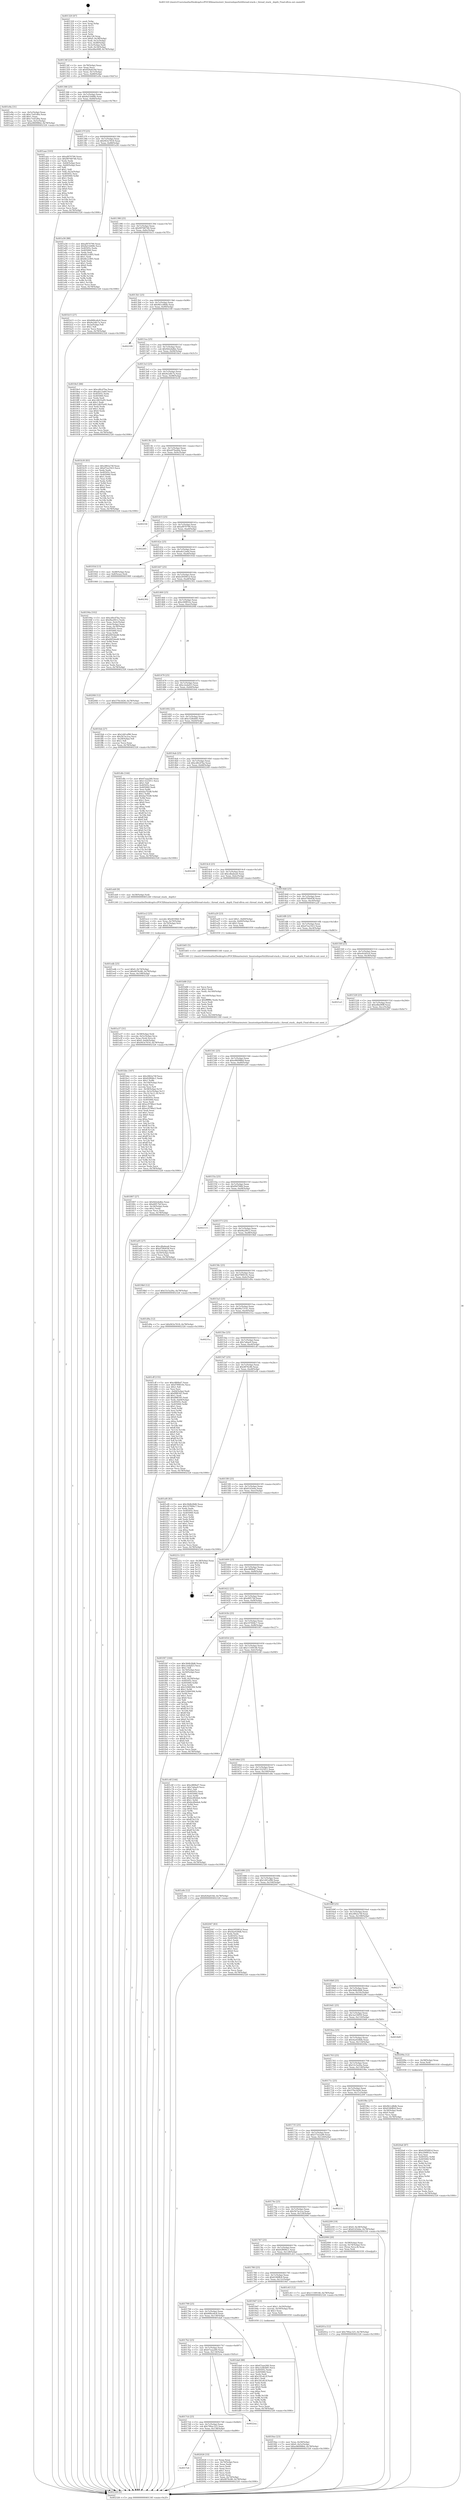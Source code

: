 digraph "0x401320" {
  label = "0x401320 (/mnt/c/Users/mathe/Desktop/tcc/POCII/binaries/extr_linuxtoolsperfutilthread-stack.c_thread_stack__depth_Final-ollvm.out::main(0))"
  labelloc = "t"
  node[shape=record]

  Entry [label="",width=0.3,height=0.3,shape=circle,fillcolor=black,style=filled]
  "0x40134f" [label="{
     0x40134f [23]\l
     | [instrs]\l
     &nbsp;&nbsp;0x40134f \<+3\>: mov -0x78(%rbp),%eax\l
     &nbsp;&nbsp;0x401352 \<+2\>: mov %eax,%ecx\l
     &nbsp;&nbsp;0x401354 \<+6\>: sub $0x826a618d,%ecx\l
     &nbsp;&nbsp;0x40135a \<+3\>: mov %eax,-0x7c(%rbp)\l
     &nbsp;&nbsp;0x40135d \<+3\>: mov %ecx,-0x80(%rbp)\l
     &nbsp;&nbsp;0x401360 \<+6\>: je 0000000000401e9a \<main+0xb7a\>\l
  }"]
  "0x401e9a" [label="{
     0x401e9a [31]\l
     | [instrs]\l
     &nbsp;&nbsp;0x401e9a \<+3\>: mov -0x5c(%rbp),%eax\l
     &nbsp;&nbsp;0x401e9d \<+5\>: sub $0xc7ed1d0a,%eax\l
     &nbsp;&nbsp;0x401ea2 \<+3\>: add $0x1,%eax\l
     &nbsp;&nbsp;0x401ea5 \<+5\>: add $0xc7ed1d0a,%eax\l
     &nbsp;&nbsp;0x401eaa \<+3\>: mov %eax,-0x5c(%rbp)\l
     &nbsp;&nbsp;0x401ead \<+7\>: movl $0xe960986d,-0x78(%rbp)\l
     &nbsp;&nbsp;0x401eb4 \<+5\>: jmp 0000000000402326 \<main+0x1006\>\l
  }"]
  "0x401366" [label="{
     0x401366 [25]\l
     | [instrs]\l
     &nbsp;&nbsp;0x401366 \<+5\>: jmp 000000000040136b \<main+0x4b\>\l
     &nbsp;&nbsp;0x40136b \<+3\>: mov -0x7c(%rbp),%eax\l
     &nbsp;&nbsp;0x40136e \<+5\>: sub $0x8a53d48b,%eax\l
     &nbsp;&nbsp;0x401373 \<+6\>: mov %eax,-0x84(%rbp)\l
     &nbsp;&nbsp;0x401379 \<+6\>: je 0000000000401aae \<main+0x78e\>\l
  }"]
  Exit [label="",width=0.3,height=0.3,shape=circle,fillcolor=black,style=filled,peripheries=2]
  "0x401aae" [label="{
     0x401aae [103]\l
     | [instrs]\l
     &nbsp;&nbsp;0x401aae \<+5\>: mov $0xaf970790,%eax\l
     &nbsp;&nbsp;0x401ab3 \<+5\>: mov $0x99768746,%ecx\l
     &nbsp;&nbsp;0x401ab8 \<+2\>: xor %edx,%edx\l
     &nbsp;&nbsp;0x401aba \<+3\>: mov -0x64(%rbp),%esi\l
     &nbsp;&nbsp;0x401abd \<+3\>: cmp -0x60(%rbp),%esi\l
     &nbsp;&nbsp;0x401ac0 \<+4\>: setl %dil\l
     &nbsp;&nbsp;0x401ac4 \<+4\>: and $0x1,%dil\l
     &nbsp;&nbsp;0x401ac8 \<+4\>: mov %dil,-0x2a(%rbp)\l
     &nbsp;&nbsp;0x401acc \<+7\>: mov 0x40505c,%esi\l
     &nbsp;&nbsp;0x401ad3 \<+8\>: mov 0x405060,%r8d\l
     &nbsp;&nbsp;0x401adb \<+3\>: sub $0x1,%edx\l
     &nbsp;&nbsp;0x401ade \<+3\>: mov %esi,%r9d\l
     &nbsp;&nbsp;0x401ae1 \<+3\>: add %edx,%r9d\l
     &nbsp;&nbsp;0x401ae4 \<+4\>: imul %r9d,%esi\l
     &nbsp;&nbsp;0x401ae8 \<+3\>: and $0x1,%esi\l
     &nbsp;&nbsp;0x401aeb \<+3\>: cmp $0x0,%esi\l
     &nbsp;&nbsp;0x401aee \<+4\>: sete %dil\l
     &nbsp;&nbsp;0x401af2 \<+4\>: cmp $0xa,%r8d\l
     &nbsp;&nbsp;0x401af6 \<+4\>: setl %r10b\l
     &nbsp;&nbsp;0x401afa \<+3\>: mov %dil,%r11b\l
     &nbsp;&nbsp;0x401afd \<+3\>: and %r10b,%r11b\l
     &nbsp;&nbsp;0x401b00 \<+3\>: xor %r10b,%dil\l
     &nbsp;&nbsp;0x401b03 \<+3\>: or %dil,%r11b\l
     &nbsp;&nbsp;0x401b06 \<+4\>: test $0x1,%r11b\l
     &nbsp;&nbsp;0x401b0a \<+3\>: cmovne %ecx,%eax\l
     &nbsp;&nbsp;0x401b0d \<+3\>: mov %eax,-0x78(%rbp)\l
     &nbsp;&nbsp;0x401b10 \<+5\>: jmp 0000000000402326 \<main+0x1006\>\l
  }"]
  "0x40137f" [label="{
     0x40137f [25]\l
     | [instrs]\l
     &nbsp;&nbsp;0x40137f \<+5\>: jmp 0000000000401384 \<main+0x64\>\l
     &nbsp;&nbsp;0x401384 \<+3\>: mov -0x7c(%rbp),%eax\l
     &nbsp;&nbsp;0x401387 \<+5\>: sub $0x943e7618,%eax\l
     &nbsp;&nbsp;0x40138c \<+6\>: mov %eax,-0x88(%rbp)\l
     &nbsp;&nbsp;0x401392 \<+6\>: je 0000000000401a56 \<main+0x736\>\l
  }"]
  "0x4020a6" [label="{
     0x4020a6 [87]\l
     | [instrs]\l
     &nbsp;&nbsp;0x4020a6 \<+5\>: mov $0xb295081d,%ecx\l
     &nbsp;&nbsp;0x4020ab \<+5\>: mov $0xc04f852e,%edx\l
     &nbsp;&nbsp;0x4020b0 \<+2\>: xor %esi,%esi\l
     &nbsp;&nbsp;0x4020b2 \<+8\>: mov 0x40505c,%r8d\l
     &nbsp;&nbsp;0x4020ba \<+8\>: mov 0x405060,%r9d\l
     &nbsp;&nbsp;0x4020c2 \<+3\>: sub $0x1,%esi\l
     &nbsp;&nbsp;0x4020c5 \<+3\>: mov %r8d,%r10d\l
     &nbsp;&nbsp;0x4020c8 \<+3\>: add %esi,%r10d\l
     &nbsp;&nbsp;0x4020cb \<+4\>: imul %r10d,%r8d\l
     &nbsp;&nbsp;0x4020cf \<+4\>: and $0x1,%r8d\l
     &nbsp;&nbsp;0x4020d3 \<+4\>: cmp $0x0,%r8d\l
     &nbsp;&nbsp;0x4020d7 \<+4\>: sete %r11b\l
     &nbsp;&nbsp;0x4020db \<+4\>: cmp $0xa,%r9d\l
     &nbsp;&nbsp;0x4020df \<+3\>: setl %bl\l
     &nbsp;&nbsp;0x4020e2 \<+3\>: mov %r11b,%r14b\l
     &nbsp;&nbsp;0x4020e5 \<+3\>: and %bl,%r14b\l
     &nbsp;&nbsp;0x4020e8 \<+3\>: xor %bl,%r11b\l
     &nbsp;&nbsp;0x4020eb \<+3\>: or %r11b,%r14b\l
     &nbsp;&nbsp;0x4020ee \<+4\>: test $0x1,%r14b\l
     &nbsp;&nbsp;0x4020f2 \<+3\>: cmovne %edx,%ecx\l
     &nbsp;&nbsp;0x4020f5 \<+3\>: mov %ecx,-0x78(%rbp)\l
     &nbsp;&nbsp;0x4020f8 \<+5\>: jmp 0000000000402326 \<main+0x1006\>\l
  }"]
  "0x401a56" [label="{
     0x401a56 [88]\l
     | [instrs]\l
     &nbsp;&nbsp;0x401a56 \<+5\>: mov $0xaf970790,%eax\l
     &nbsp;&nbsp;0x401a5b \<+5\>: mov $0x8a53d48b,%ecx\l
     &nbsp;&nbsp;0x401a60 \<+7\>: mov 0x40505c,%edx\l
     &nbsp;&nbsp;0x401a67 \<+7\>: mov 0x405060,%esi\l
     &nbsp;&nbsp;0x401a6e \<+2\>: mov %edx,%edi\l
     &nbsp;&nbsp;0x401a70 \<+6\>: add $0x6fc2c895,%edi\l
     &nbsp;&nbsp;0x401a76 \<+3\>: sub $0x1,%edi\l
     &nbsp;&nbsp;0x401a79 \<+6\>: sub $0x6fc2c895,%edi\l
     &nbsp;&nbsp;0x401a7f \<+3\>: imul %edi,%edx\l
     &nbsp;&nbsp;0x401a82 \<+3\>: and $0x1,%edx\l
     &nbsp;&nbsp;0x401a85 \<+3\>: cmp $0x0,%edx\l
     &nbsp;&nbsp;0x401a88 \<+4\>: sete %r8b\l
     &nbsp;&nbsp;0x401a8c \<+3\>: cmp $0xa,%esi\l
     &nbsp;&nbsp;0x401a8f \<+4\>: setl %r9b\l
     &nbsp;&nbsp;0x401a93 \<+3\>: mov %r8b,%r10b\l
     &nbsp;&nbsp;0x401a96 \<+3\>: and %r9b,%r10b\l
     &nbsp;&nbsp;0x401a99 \<+3\>: xor %r9b,%r8b\l
     &nbsp;&nbsp;0x401a9c \<+3\>: or %r8b,%r10b\l
     &nbsp;&nbsp;0x401a9f \<+4\>: test $0x1,%r10b\l
     &nbsp;&nbsp;0x401aa3 \<+3\>: cmovne %ecx,%eax\l
     &nbsp;&nbsp;0x401aa6 \<+3\>: mov %eax,-0x78(%rbp)\l
     &nbsp;&nbsp;0x401aa9 \<+5\>: jmp 0000000000402326 \<main+0x1006\>\l
  }"]
  "0x401398" [label="{
     0x401398 [25]\l
     | [instrs]\l
     &nbsp;&nbsp;0x401398 \<+5\>: jmp 000000000040139d \<main+0x7d\>\l
     &nbsp;&nbsp;0x40139d \<+3\>: mov -0x7c(%rbp),%eax\l
     &nbsp;&nbsp;0x4013a0 \<+5\>: sub $0x99768746,%eax\l
     &nbsp;&nbsp;0x4013a5 \<+6\>: mov %eax,-0x8c(%rbp)\l
     &nbsp;&nbsp;0x4013ab \<+6\>: je 0000000000401b15 \<main+0x7f5\>\l
  }"]
  "0x4017e4" [label="{
     0x4017e4\l
  }", style=dashed]
  "0x401b15" [label="{
     0x401b15 [27]\l
     | [instrs]\l
     &nbsp;&nbsp;0x401b15 \<+5\>: mov $0x668ce6c8,%eax\l
     &nbsp;&nbsp;0x401b1a \<+5\>: mov $0x9e2dfc7a,%ecx\l
     &nbsp;&nbsp;0x401b1f \<+3\>: mov -0x2a(%rbp),%dl\l
     &nbsp;&nbsp;0x401b22 \<+3\>: test $0x1,%dl\l
     &nbsp;&nbsp;0x401b25 \<+3\>: cmovne %ecx,%eax\l
     &nbsp;&nbsp;0x401b28 \<+3\>: mov %eax,-0x78(%rbp)\l
     &nbsp;&nbsp;0x401b2b \<+5\>: jmp 0000000000402326 \<main+0x1006\>\l
  }"]
  "0x4013b1" [label="{
     0x4013b1 [25]\l
     | [instrs]\l
     &nbsp;&nbsp;0x4013b1 \<+5\>: jmp 00000000004013b6 \<main+0x96\>\l
     &nbsp;&nbsp;0x4013b6 \<+3\>: mov -0x7c(%rbp),%eax\l
     &nbsp;&nbsp;0x4013b9 \<+5\>: sub $0x9b1cd8db,%eax\l
     &nbsp;&nbsp;0x4013be \<+6\>: mov %eax,-0x90(%rbp)\l
     &nbsp;&nbsp;0x4013c4 \<+6\>: je 0000000000402109 \<main+0xde9\>\l
  }"]
  "0x402026" [label="{
     0x402026 [33]\l
     | [instrs]\l
     &nbsp;&nbsp;0x402026 \<+2\>: xor %eax,%eax\l
     &nbsp;&nbsp;0x402028 \<+3\>: mov -0x74(%rbp),%ecx\l
     &nbsp;&nbsp;0x40202b \<+2\>: mov %eax,%edx\l
     &nbsp;&nbsp;0x40202d \<+2\>: sub %ecx,%edx\l
     &nbsp;&nbsp;0x40202f \<+2\>: mov %eax,%ecx\l
     &nbsp;&nbsp;0x402031 \<+3\>: sub $0x1,%ecx\l
     &nbsp;&nbsp;0x402034 \<+2\>: add %ecx,%edx\l
     &nbsp;&nbsp;0x402036 \<+2\>: sub %edx,%eax\l
     &nbsp;&nbsp;0x402038 \<+3\>: mov %eax,-0x74(%rbp)\l
     &nbsp;&nbsp;0x40203b \<+7\>: movl $0x4876c86,-0x78(%rbp)\l
     &nbsp;&nbsp;0x402042 \<+5\>: jmp 0000000000402326 \<main+0x1006\>\l
  }"]
  "0x402109" [label="{
     0x402109\l
  }", style=dashed]
  "0x4013ca" [label="{
     0x4013ca [25]\l
     | [instrs]\l
     &nbsp;&nbsp;0x4013ca \<+5\>: jmp 00000000004013cf \<main+0xaf\>\l
     &nbsp;&nbsp;0x4013cf \<+3\>: mov -0x7c(%rbp),%eax\l
     &nbsp;&nbsp;0x4013d2 \<+5\>: sub $0x9d2ebdbe,%eax\l
     &nbsp;&nbsp;0x4013d7 \<+6\>: mov %eax,-0x94(%rbp)\l
     &nbsp;&nbsp;0x4013dd \<+6\>: je 00000000004018e5 \<main+0x5c5\>\l
  }"]
  "0x4017cb" [label="{
     0x4017cb [25]\l
     | [instrs]\l
     &nbsp;&nbsp;0x4017cb \<+5\>: jmp 00000000004017d0 \<main+0x4b0\>\l
     &nbsp;&nbsp;0x4017d0 \<+3\>: mov -0x7c(%rbp),%eax\l
     &nbsp;&nbsp;0x4017d3 \<+5\>: sub $0x790ac325,%eax\l
     &nbsp;&nbsp;0x4017d8 \<+6\>: mov %eax,-0x138(%rbp)\l
     &nbsp;&nbsp;0x4017de \<+6\>: je 0000000000402026 \<main+0xd06\>\l
  }"]
  "0x4018e5" [label="{
     0x4018e5 [88]\l
     | [instrs]\l
     &nbsp;&nbsp;0x4018e5 \<+5\>: mov $0xcd0cd7ba,%eax\l
     &nbsp;&nbsp;0x4018ea \<+5\>: mov $0xafe12a6d,%ecx\l
     &nbsp;&nbsp;0x4018ef \<+7\>: mov 0x40505c,%edx\l
     &nbsp;&nbsp;0x4018f6 \<+7\>: mov 0x405060,%esi\l
     &nbsp;&nbsp;0x4018fd \<+2\>: mov %edx,%edi\l
     &nbsp;&nbsp;0x4018ff \<+6\>: sub $0x1db55e95,%edi\l
     &nbsp;&nbsp;0x401905 \<+3\>: sub $0x1,%edi\l
     &nbsp;&nbsp;0x401908 \<+6\>: add $0x1db55e95,%edi\l
     &nbsp;&nbsp;0x40190e \<+3\>: imul %edi,%edx\l
     &nbsp;&nbsp;0x401911 \<+3\>: and $0x1,%edx\l
     &nbsp;&nbsp;0x401914 \<+3\>: cmp $0x0,%edx\l
     &nbsp;&nbsp;0x401917 \<+4\>: sete %r8b\l
     &nbsp;&nbsp;0x40191b \<+3\>: cmp $0xa,%esi\l
     &nbsp;&nbsp;0x40191e \<+4\>: setl %r9b\l
     &nbsp;&nbsp;0x401922 \<+3\>: mov %r8b,%r10b\l
     &nbsp;&nbsp;0x401925 \<+3\>: and %r9b,%r10b\l
     &nbsp;&nbsp;0x401928 \<+3\>: xor %r9b,%r8b\l
     &nbsp;&nbsp;0x40192b \<+3\>: or %r8b,%r10b\l
     &nbsp;&nbsp;0x40192e \<+4\>: test $0x1,%r10b\l
     &nbsp;&nbsp;0x401932 \<+3\>: cmovne %ecx,%eax\l
     &nbsp;&nbsp;0x401935 \<+3\>: mov %eax,-0x78(%rbp)\l
     &nbsp;&nbsp;0x401938 \<+5\>: jmp 0000000000402326 \<main+0x1006\>\l
  }"]
  "0x4013e3" [label="{
     0x4013e3 [25]\l
     | [instrs]\l
     &nbsp;&nbsp;0x4013e3 \<+5\>: jmp 00000000004013e8 \<main+0xc8\>\l
     &nbsp;&nbsp;0x4013e8 \<+3\>: mov -0x7c(%rbp),%eax\l
     &nbsp;&nbsp;0x4013eb \<+5\>: sub $0x9e2dfc7a,%eax\l
     &nbsp;&nbsp;0x4013f0 \<+6\>: mov %eax,-0x98(%rbp)\l
     &nbsp;&nbsp;0x4013f6 \<+6\>: je 0000000000401b30 \<main+0x810\>\l
  }"]
  "0x4022ea" [label="{
     0x4022ea\l
  }", style=dashed]
  "0x401b30" [label="{
     0x401b30 [83]\l
     | [instrs]\l
     &nbsp;&nbsp;0x401b30 \<+5\>: mov $0x2862a74f,%eax\l
     &nbsp;&nbsp;0x401b35 \<+5\>: mov $0xd7ea1923,%ecx\l
     &nbsp;&nbsp;0x401b3a \<+2\>: xor %edx,%edx\l
     &nbsp;&nbsp;0x401b3c \<+7\>: mov 0x40505c,%esi\l
     &nbsp;&nbsp;0x401b43 \<+7\>: mov 0x405060,%edi\l
     &nbsp;&nbsp;0x401b4a \<+3\>: sub $0x1,%edx\l
     &nbsp;&nbsp;0x401b4d \<+3\>: mov %esi,%r8d\l
     &nbsp;&nbsp;0x401b50 \<+3\>: add %edx,%r8d\l
     &nbsp;&nbsp;0x401b53 \<+4\>: imul %r8d,%esi\l
     &nbsp;&nbsp;0x401b57 \<+3\>: and $0x1,%esi\l
     &nbsp;&nbsp;0x401b5a \<+3\>: cmp $0x0,%esi\l
     &nbsp;&nbsp;0x401b5d \<+4\>: sete %r9b\l
     &nbsp;&nbsp;0x401b61 \<+3\>: cmp $0xa,%edi\l
     &nbsp;&nbsp;0x401b64 \<+4\>: setl %r10b\l
     &nbsp;&nbsp;0x401b68 \<+3\>: mov %r9b,%r11b\l
     &nbsp;&nbsp;0x401b6b \<+3\>: and %r10b,%r11b\l
     &nbsp;&nbsp;0x401b6e \<+3\>: xor %r10b,%r9b\l
     &nbsp;&nbsp;0x401b71 \<+3\>: or %r9b,%r11b\l
     &nbsp;&nbsp;0x401b74 \<+4\>: test $0x1,%r11b\l
     &nbsp;&nbsp;0x401b78 \<+3\>: cmovne %ecx,%eax\l
     &nbsp;&nbsp;0x401b7b \<+3\>: mov %eax,-0x78(%rbp)\l
     &nbsp;&nbsp;0x401b7e \<+5\>: jmp 0000000000402326 \<main+0x1006\>\l
  }"]
  "0x4013fc" [label="{
     0x4013fc [25]\l
     | [instrs]\l
     &nbsp;&nbsp;0x4013fc \<+5\>: jmp 0000000000401401 \<main+0xe1\>\l
     &nbsp;&nbsp;0x401401 \<+3\>: mov -0x7c(%rbp),%eax\l
     &nbsp;&nbsp;0x401404 \<+5\>: sub $0xa97ba4da,%eax\l
     &nbsp;&nbsp;0x401409 \<+6\>: mov %eax,-0x9c(%rbp)\l
     &nbsp;&nbsp;0x40140f \<+6\>: je 00000000004021fd \<main+0xedd\>\l
  }"]
  "0x40201a" [label="{
     0x40201a [12]\l
     | [instrs]\l
     &nbsp;&nbsp;0x40201a \<+7\>: movl $0x790ac325,-0x78(%rbp)\l
     &nbsp;&nbsp;0x402021 \<+5\>: jmp 0000000000402326 \<main+0x1006\>\l
  }"]
  "0x4021fd" [label="{
     0x4021fd\l
  }", style=dashed]
  "0x401415" [label="{
     0x401415 [25]\l
     | [instrs]\l
     &nbsp;&nbsp;0x401415 \<+5\>: jmp 000000000040141a \<main+0xfa\>\l
     &nbsp;&nbsp;0x40141a \<+3\>: mov -0x7c(%rbp),%eax\l
     &nbsp;&nbsp;0x40141d \<+5\>: sub $0xaf970790,%eax\l
     &nbsp;&nbsp;0x401422 \<+6\>: mov %eax,-0xa0(%rbp)\l
     &nbsp;&nbsp;0x401428 \<+6\>: je 0000000000402265 \<main+0xf45\>\l
  }"]
  "0x401edb" [label="{
     0x401edb [25]\l
     | [instrs]\l
     &nbsp;&nbsp;0x401edb \<+7\>: movl $0x0,-0x74(%rbp)\l
     &nbsp;&nbsp;0x401ee2 \<+7\>: movl $0x4876c86,-0x78(%rbp)\l
     &nbsp;&nbsp;0x401ee9 \<+6\>: mov %eax,-0x148(%rbp)\l
     &nbsp;&nbsp;0x401eef \<+5\>: jmp 0000000000402326 \<main+0x1006\>\l
  }"]
  "0x402265" [label="{
     0x402265\l
  }", style=dashed]
  "0x40142e" [label="{
     0x40142e [25]\l
     | [instrs]\l
     &nbsp;&nbsp;0x40142e \<+5\>: jmp 0000000000401433 \<main+0x113\>\l
     &nbsp;&nbsp;0x401433 \<+3\>: mov -0x7c(%rbp),%eax\l
     &nbsp;&nbsp;0x401436 \<+5\>: sub $0xafe12a6d,%eax\l
     &nbsp;&nbsp;0x40143b \<+6\>: mov %eax,-0xa4(%rbp)\l
     &nbsp;&nbsp;0x401441 \<+6\>: je 000000000040193d \<main+0x61d\>\l
  }"]
  "0x401ec2" [label="{
     0x401ec2 [25]\l
     | [instrs]\l
     &nbsp;&nbsp;0x401ec2 \<+10\>: movabs $0x4030b6,%rdi\l
     &nbsp;&nbsp;0x401ecc \<+4\>: mov %rax,-0x70(%rbp)\l
     &nbsp;&nbsp;0x401ed0 \<+4\>: mov -0x70(%rbp),%rsi\l
     &nbsp;&nbsp;0x401ed4 \<+2\>: mov $0x0,%al\l
     &nbsp;&nbsp;0x401ed6 \<+5\>: call 0000000000401040 \<printf@plt\>\l
     | [calls]\l
     &nbsp;&nbsp;0x401040 \{1\} (unknown)\l
  }"]
  "0x40193d" [label="{
     0x40193d [13]\l
     | [instrs]\l
     &nbsp;&nbsp;0x40193d \<+4\>: mov -0x48(%rbp),%rax\l
     &nbsp;&nbsp;0x401941 \<+4\>: mov 0x8(%rax),%rdi\l
     &nbsp;&nbsp;0x401945 \<+5\>: call 0000000000401060 \<atoi@plt\>\l
     | [calls]\l
     &nbsp;&nbsp;0x401060 \{1\} (unknown)\l
  }"]
  "0x401447" [label="{
     0x401447 [25]\l
     | [instrs]\l
     &nbsp;&nbsp;0x401447 \<+5\>: jmp 000000000040144c \<main+0x12c\>\l
     &nbsp;&nbsp;0x40144c \<+3\>: mov -0x7c(%rbp),%eax\l
     &nbsp;&nbsp;0x40144f \<+5\>: sub $0xb295081d,%eax\l
     &nbsp;&nbsp;0x401454 \<+6\>: mov %eax,-0xa8(%rbp)\l
     &nbsp;&nbsp;0x40145a \<+6\>: je 0000000000402302 \<main+0xfe2\>\l
  }"]
  "0x4017b2" [label="{
     0x4017b2 [25]\l
     | [instrs]\l
     &nbsp;&nbsp;0x4017b2 \<+5\>: jmp 00000000004017b7 \<main+0x497\>\l
     &nbsp;&nbsp;0x4017b7 \<+3\>: mov -0x7c(%rbp),%eax\l
     &nbsp;&nbsp;0x4017ba \<+5\>: sub $0x67eaa260,%eax\l
     &nbsp;&nbsp;0x4017bf \<+6\>: mov %eax,-0x134(%rbp)\l
     &nbsp;&nbsp;0x4017c5 \<+6\>: je 00000000004022ea \<main+0xfca\>\l
  }"]
  "0x402302" [label="{
     0x402302\l
  }", style=dashed]
  "0x401460" [label="{
     0x401460 [25]\l
     | [instrs]\l
     &nbsp;&nbsp;0x401460 \<+5\>: jmp 0000000000401465 \<main+0x145\>\l
     &nbsp;&nbsp;0x401465 \<+3\>: mov -0x7c(%rbp),%eax\l
     &nbsp;&nbsp;0x401468 \<+5\>: sub $0xc04f852e,%eax\l
     &nbsp;&nbsp;0x40146d \<+6\>: mov %eax,-0xac(%rbp)\l
     &nbsp;&nbsp;0x401473 \<+6\>: je 00000000004020fd \<main+0xddd\>\l
  }"]
  "0x401da6" [label="{
     0x401da6 [88]\l
     | [instrs]\l
     &nbsp;&nbsp;0x401da6 \<+5\>: mov $0x67eaa260,%eax\l
     &nbsp;&nbsp;0x401dab \<+5\>: mov $0xc528eb85,%ecx\l
     &nbsp;&nbsp;0x401db0 \<+7\>: mov 0x40505c,%edx\l
     &nbsp;&nbsp;0x401db7 \<+7\>: mov 0x405060,%esi\l
     &nbsp;&nbsp;0x401dbe \<+2\>: mov %edx,%edi\l
     &nbsp;&nbsp;0x401dc0 \<+6\>: add $0x181afc2f,%edi\l
     &nbsp;&nbsp;0x401dc6 \<+3\>: sub $0x1,%edi\l
     &nbsp;&nbsp;0x401dc9 \<+6\>: sub $0x181afc2f,%edi\l
     &nbsp;&nbsp;0x401dcf \<+3\>: imul %edi,%edx\l
     &nbsp;&nbsp;0x401dd2 \<+3\>: and $0x1,%edx\l
     &nbsp;&nbsp;0x401dd5 \<+3\>: cmp $0x0,%edx\l
     &nbsp;&nbsp;0x401dd8 \<+4\>: sete %r8b\l
     &nbsp;&nbsp;0x401ddc \<+3\>: cmp $0xa,%esi\l
     &nbsp;&nbsp;0x401ddf \<+4\>: setl %r9b\l
     &nbsp;&nbsp;0x401de3 \<+3\>: mov %r8b,%r10b\l
     &nbsp;&nbsp;0x401de6 \<+3\>: and %r9b,%r10b\l
     &nbsp;&nbsp;0x401de9 \<+3\>: xor %r9b,%r8b\l
     &nbsp;&nbsp;0x401dec \<+3\>: or %r8b,%r10b\l
     &nbsp;&nbsp;0x401def \<+4\>: test $0x1,%r10b\l
     &nbsp;&nbsp;0x401df3 \<+3\>: cmovne %ecx,%eax\l
     &nbsp;&nbsp;0x401df6 \<+3\>: mov %eax,-0x78(%rbp)\l
     &nbsp;&nbsp;0x401df9 \<+5\>: jmp 0000000000402326 \<main+0x1006\>\l
  }"]
  "0x4020fd" [label="{
     0x4020fd [12]\l
     | [instrs]\l
     &nbsp;&nbsp;0x4020fd \<+7\>: movl $0x570e3d26,-0x78(%rbp)\l
     &nbsp;&nbsp;0x402104 \<+5\>: jmp 0000000000402326 \<main+0x1006\>\l
  }"]
  "0x401479" [label="{
     0x401479 [25]\l
     | [instrs]\l
     &nbsp;&nbsp;0x401479 \<+5\>: jmp 000000000040147e \<main+0x15e\>\l
     &nbsp;&nbsp;0x40147e \<+3\>: mov -0x7c(%rbp),%eax\l
     &nbsp;&nbsp;0x401481 \<+5\>: sub $0xc2edaf23,%eax\l
     &nbsp;&nbsp;0x401486 \<+6\>: mov %eax,-0xb0(%rbp)\l
     &nbsp;&nbsp;0x40148c \<+6\>: je 0000000000401feb \<main+0xccb\>\l
  }"]
  "0x401bbc" [label="{
     0x401bbc [167]\l
     | [instrs]\l
     &nbsp;&nbsp;0x401bbc \<+5\>: mov $0x2862a74f,%ecx\l
     &nbsp;&nbsp;0x401bc1 \<+5\>: mov $0x62f646c1,%edx\l
     &nbsp;&nbsp;0x401bc6 \<+3\>: mov $0x1,%r8b\l
     &nbsp;&nbsp;0x401bc9 \<+6\>: mov -0x144(%rbp),%esi\l
     &nbsp;&nbsp;0x401bcf \<+3\>: imul %eax,%esi\l
     &nbsp;&nbsp;0x401bd2 \<+3\>: movslq %esi,%r9\l
     &nbsp;&nbsp;0x401bd5 \<+4\>: mov -0x58(%rbp),%r10\l
     &nbsp;&nbsp;0x401bd9 \<+4\>: movslq -0x5c(%rbp),%r11\l
     &nbsp;&nbsp;0x401bdd \<+4\>: mov (%r10,%r11,8),%r10\l
     &nbsp;&nbsp;0x401be1 \<+3\>: mov %r9,(%r10)\l
     &nbsp;&nbsp;0x401be4 \<+7\>: mov 0x40505c,%eax\l
     &nbsp;&nbsp;0x401beb \<+7\>: mov 0x405060,%esi\l
     &nbsp;&nbsp;0x401bf2 \<+2\>: mov %eax,%edi\l
     &nbsp;&nbsp;0x401bf4 \<+6\>: add $0xec9786a3,%edi\l
     &nbsp;&nbsp;0x401bfa \<+3\>: sub $0x1,%edi\l
     &nbsp;&nbsp;0x401bfd \<+6\>: sub $0xec9786a3,%edi\l
     &nbsp;&nbsp;0x401c03 \<+3\>: imul %edi,%eax\l
     &nbsp;&nbsp;0x401c06 \<+3\>: and $0x1,%eax\l
     &nbsp;&nbsp;0x401c09 \<+3\>: cmp $0x0,%eax\l
     &nbsp;&nbsp;0x401c0c \<+3\>: sete %bl\l
     &nbsp;&nbsp;0x401c0f \<+3\>: cmp $0xa,%esi\l
     &nbsp;&nbsp;0x401c12 \<+4\>: setl %r14b\l
     &nbsp;&nbsp;0x401c16 \<+3\>: mov %bl,%r15b\l
     &nbsp;&nbsp;0x401c19 \<+4\>: xor $0xff,%r15b\l
     &nbsp;&nbsp;0x401c1d \<+3\>: mov %r14b,%r12b\l
     &nbsp;&nbsp;0x401c20 \<+4\>: xor $0xff,%r12b\l
     &nbsp;&nbsp;0x401c24 \<+4\>: xor $0x1,%r8b\l
     &nbsp;&nbsp;0x401c28 \<+3\>: mov %r15b,%r13b\l
     &nbsp;&nbsp;0x401c2b \<+4\>: and $0xff,%r13b\l
     &nbsp;&nbsp;0x401c2f \<+3\>: and %r8b,%bl\l
     &nbsp;&nbsp;0x401c32 \<+3\>: mov %r12b,%al\l
     &nbsp;&nbsp;0x401c35 \<+2\>: and $0xff,%al\l
     &nbsp;&nbsp;0x401c37 \<+3\>: and %r8b,%r14b\l
     &nbsp;&nbsp;0x401c3a \<+3\>: or %bl,%r13b\l
     &nbsp;&nbsp;0x401c3d \<+3\>: or %r14b,%al\l
     &nbsp;&nbsp;0x401c40 \<+3\>: xor %al,%r13b\l
     &nbsp;&nbsp;0x401c43 \<+3\>: or %r12b,%r15b\l
     &nbsp;&nbsp;0x401c46 \<+4\>: xor $0xff,%r15b\l
     &nbsp;&nbsp;0x401c4a \<+4\>: or $0x1,%r8b\l
     &nbsp;&nbsp;0x401c4e \<+3\>: and %r8b,%r15b\l
     &nbsp;&nbsp;0x401c51 \<+3\>: or %r15b,%r13b\l
     &nbsp;&nbsp;0x401c54 \<+4\>: test $0x1,%r13b\l
     &nbsp;&nbsp;0x401c58 \<+3\>: cmovne %edx,%ecx\l
     &nbsp;&nbsp;0x401c5b \<+3\>: mov %ecx,-0x78(%rbp)\l
     &nbsp;&nbsp;0x401c5e \<+5\>: jmp 0000000000402326 \<main+0x1006\>\l
  }"]
  "0x401feb" [label="{
     0x401feb [27]\l
     | [instrs]\l
     &nbsp;&nbsp;0x401feb \<+5\>: mov $0x1d41ef96,%eax\l
     &nbsp;&nbsp;0x401ff0 \<+5\>: mov $0x5b7ac2ca,%ecx\l
     &nbsp;&nbsp;0x401ff5 \<+3\>: mov -0x29(%rbp),%dl\l
     &nbsp;&nbsp;0x401ff8 \<+3\>: test $0x1,%dl\l
     &nbsp;&nbsp;0x401ffb \<+3\>: cmovne %ecx,%eax\l
     &nbsp;&nbsp;0x401ffe \<+3\>: mov %eax,-0x78(%rbp)\l
     &nbsp;&nbsp;0x402001 \<+5\>: jmp 0000000000402326 \<main+0x1006\>\l
  }"]
  "0x401492" [label="{
     0x401492 [25]\l
     | [instrs]\l
     &nbsp;&nbsp;0x401492 \<+5\>: jmp 0000000000401497 \<main+0x177\>\l
     &nbsp;&nbsp;0x401497 \<+3\>: mov -0x7c(%rbp),%eax\l
     &nbsp;&nbsp;0x40149a \<+5\>: sub $0xc528eb85,%eax\l
     &nbsp;&nbsp;0x40149f \<+6\>: mov %eax,-0xb4(%rbp)\l
     &nbsp;&nbsp;0x4014a5 \<+6\>: je 0000000000401dfe \<main+0xade\>\l
  }"]
  "0x401b88" [label="{
     0x401b88 [52]\l
     | [instrs]\l
     &nbsp;&nbsp;0x401b88 \<+2\>: xor %ecx,%ecx\l
     &nbsp;&nbsp;0x401b8a \<+5\>: mov $0x2,%edx\l
     &nbsp;&nbsp;0x401b8f \<+6\>: mov %edx,-0x140(%rbp)\l
     &nbsp;&nbsp;0x401b95 \<+1\>: cltd\l
     &nbsp;&nbsp;0x401b96 \<+6\>: mov -0x140(%rbp),%esi\l
     &nbsp;&nbsp;0x401b9c \<+2\>: idiv %esi\l
     &nbsp;&nbsp;0x401b9e \<+6\>: imul $0xfffffffe,%edx,%edx\l
     &nbsp;&nbsp;0x401ba4 \<+2\>: mov %ecx,%edi\l
     &nbsp;&nbsp;0x401ba6 \<+2\>: sub %edx,%edi\l
     &nbsp;&nbsp;0x401ba8 \<+2\>: mov %ecx,%edx\l
     &nbsp;&nbsp;0x401baa \<+3\>: sub $0x1,%edx\l
     &nbsp;&nbsp;0x401bad \<+2\>: add %edx,%edi\l
     &nbsp;&nbsp;0x401baf \<+2\>: sub %edi,%ecx\l
     &nbsp;&nbsp;0x401bb1 \<+6\>: mov %ecx,-0x144(%rbp)\l
     &nbsp;&nbsp;0x401bb7 \<+5\>: call 0000000000401160 \<next_i\>\l
     | [calls]\l
     &nbsp;&nbsp;0x401160 \{1\} (/mnt/c/Users/mathe/Desktop/tcc/POCII/binaries/extr_linuxtoolsperfutilthread-stack.c_thread_stack__depth_Final-ollvm.out::next_i)\l
  }"]
  "0x401dfe" [label="{
     0x401dfe [144]\l
     | [instrs]\l
     &nbsp;&nbsp;0x401dfe \<+5\>: mov $0x67eaa260,%eax\l
     &nbsp;&nbsp;0x401e03 \<+5\>: mov $0x13225f11,%ecx\l
     &nbsp;&nbsp;0x401e08 \<+2\>: mov $0x1,%dl\l
     &nbsp;&nbsp;0x401e0a \<+7\>: mov 0x40505c,%esi\l
     &nbsp;&nbsp;0x401e11 \<+7\>: mov 0x405060,%edi\l
     &nbsp;&nbsp;0x401e18 \<+3\>: mov %esi,%r8d\l
     &nbsp;&nbsp;0x401e1b \<+7\>: sub $0xfaa7f2d8,%r8d\l
     &nbsp;&nbsp;0x401e22 \<+4\>: sub $0x1,%r8d\l
     &nbsp;&nbsp;0x401e26 \<+7\>: add $0xfaa7f2d8,%r8d\l
     &nbsp;&nbsp;0x401e2d \<+4\>: imul %r8d,%esi\l
     &nbsp;&nbsp;0x401e31 \<+3\>: and $0x1,%esi\l
     &nbsp;&nbsp;0x401e34 \<+3\>: cmp $0x0,%esi\l
     &nbsp;&nbsp;0x401e37 \<+4\>: sete %r9b\l
     &nbsp;&nbsp;0x401e3b \<+3\>: cmp $0xa,%edi\l
     &nbsp;&nbsp;0x401e3e \<+4\>: setl %r10b\l
     &nbsp;&nbsp;0x401e42 \<+3\>: mov %r9b,%r11b\l
     &nbsp;&nbsp;0x401e45 \<+4\>: xor $0xff,%r11b\l
     &nbsp;&nbsp;0x401e49 \<+3\>: mov %r10b,%bl\l
     &nbsp;&nbsp;0x401e4c \<+3\>: xor $0xff,%bl\l
     &nbsp;&nbsp;0x401e4f \<+3\>: xor $0x0,%dl\l
     &nbsp;&nbsp;0x401e52 \<+3\>: mov %r11b,%r14b\l
     &nbsp;&nbsp;0x401e55 \<+4\>: and $0x0,%r14b\l
     &nbsp;&nbsp;0x401e59 \<+3\>: and %dl,%r9b\l
     &nbsp;&nbsp;0x401e5c \<+3\>: mov %bl,%r15b\l
     &nbsp;&nbsp;0x401e5f \<+4\>: and $0x0,%r15b\l
     &nbsp;&nbsp;0x401e63 \<+3\>: and %dl,%r10b\l
     &nbsp;&nbsp;0x401e66 \<+3\>: or %r9b,%r14b\l
     &nbsp;&nbsp;0x401e69 \<+3\>: or %r10b,%r15b\l
     &nbsp;&nbsp;0x401e6c \<+3\>: xor %r15b,%r14b\l
     &nbsp;&nbsp;0x401e6f \<+3\>: or %bl,%r11b\l
     &nbsp;&nbsp;0x401e72 \<+4\>: xor $0xff,%r11b\l
     &nbsp;&nbsp;0x401e76 \<+3\>: or $0x0,%dl\l
     &nbsp;&nbsp;0x401e79 \<+3\>: and %dl,%r11b\l
     &nbsp;&nbsp;0x401e7c \<+3\>: or %r11b,%r14b\l
     &nbsp;&nbsp;0x401e7f \<+4\>: test $0x1,%r14b\l
     &nbsp;&nbsp;0x401e83 \<+3\>: cmovne %ecx,%eax\l
     &nbsp;&nbsp;0x401e86 \<+3\>: mov %eax,-0x78(%rbp)\l
     &nbsp;&nbsp;0x401e89 \<+5\>: jmp 0000000000402326 \<main+0x1006\>\l
  }"]
  "0x4014ab" [label="{
     0x4014ab [25]\l
     | [instrs]\l
     &nbsp;&nbsp;0x4014ab \<+5\>: jmp 00000000004014b0 \<main+0x190\>\l
     &nbsp;&nbsp;0x4014b0 \<+3\>: mov -0x7c(%rbp),%eax\l
     &nbsp;&nbsp;0x4014b3 \<+5\>: sub $0xcd0cd7ba,%eax\l
     &nbsp;&nbsp;0x4014b8 \<+6\>: mov %eax,-0xb8(%rbp)\l
     &nbsp;&nbsp;0x4014be \<+6\>: je 0000000000402249 \<main+0xf29\>\l
  }"]
  "0x401a37" [label="{
     0x401a37 [31]\l
     | [instrs]\l
     &nbsp;&nbsp;0x401a37 \<+4\>: mov -0x58(%rbp),%rdi\l
     &nbsp;&nbsp;0x401a3b \<+4\>: movslq -0x5c(%rbp),%rcx\l
     &nbsp;&nbsp;0x401a3f \<+4\>: mov %rax,(%rdi,%rcx,8)\l
     &nbsp;&nbsp;0x401a43 \<+7\>: movl $0x0,-0x64(%rbp)\l
     &nbsp;&nbsp;0x401a4a \<+7\>: movl $0x943e7618,-0x78(%rbp)\l
     &nbsp;&nbsp;0x401a51 \<+5\>: jmp 0000000000402326 \<main+0x1006\>\l
  }"]
  "0x402249" [label="{
     0x402249\l
  }", style=dashed]
  "0x4014c4" [label="{
     0x4014c4 [25]\l
     | [instrs]\l
     &nbsp;&nbsp;0x4014c4 \<+5\>: jmp 00000000004014c9 \<main+0x1a9\>\l
     &nbsp;&nbsp;0x4014c9 \<+3\>: mov -0x7c(%rbp),%eax\l
     &nbsp;&nbsp;0x4014cc \<+5\>: sub $0xcdbabea6,%eax\l
     &nbsp;&nbsp;0x4014d1 \<+6\>: mov %eax,-0xbc(%rbp)\l
     &nbsp;&nbsp;0x4014d7 \<+6\>: je 0000000000401eb9 \<main+0xb99\>\l
  }"]
  "0x4019ee" [label="{
     0x4019ee [23]\l
     | [instrs]\l
     &nbsp;&nbsp;0x4019ee \<+4\>: mov %rax,-0x58(%rbp)\l
     &nbsp;&nbsp;0x4019f2 \<+7\>: movl $0x0,-0x5c(%rbp)\l
     &nbsp;&nbsp;0x4019f9 \<+7\>: movl $0xe960986d,-0x78(%rbp)\l
     &nbsp;&nbsp;0x401a00 \<+5\>: jmp 0000000000402326 \<main+0x1006\>\l
  }"]
  "0x401eb9" [label="{
     0x401eb9 [9]\l
     | [instrs]\l
     &nbsp;&nbsp;0x401eb9 \<+4\>: mov -0x58(%rbp),%rdi\l
     &nbsp;&nbsp;0x401ebd \<+5\>: call 0000000000401240 \<thread_stack__depth\>\l
     | [calls]\l
     &nbsp;&nbsp;0x401240 \{1\} (/mnt/c/Users/mathe/Desktop/tcc/POCII/binaries/extr_linuxtoolsperfutilthread-stack.c_thread_stack__depth_Final-ollvm.out::thread_stack__depth)\l
  }"]
  "0x4014dd" [label="{
     0x4014dd [25]\l
     | [instrs]\l
     &nbsp;&nbsp;0x4014dd \<+5\>: jmp 00000000004014e2 \<main+0x1c2\>\l
     &nbsp;&nbsp;0x4014e2 \<+3\>: mov -0x7c(%rbp),%eax\l
     &nbsp;&nbsp;0x4014e5 \<+5\>: sub $0xd70fe838,%eax\l
     &nbsp;&nbsp;0x4014ea \<+6\>: mov %eax,-0xc0(%rbp)\l
     &nbsp;&nbsp;0x4014f0 \<+6\>: je 0000000000401a20 \<main+0x700\>\l
  }"]
  "0x401799" [label="{
     0x401799 [25]\l
     | [instrs]\l
     &nbsp;&nbsp;0x401799 \<+5\>: jmp 000000000040179e \<main+0x47e\>\l
     &nbsp;&nbsp;0x40179e \<+3\>: mov -0x7c(%rbp),%eax\l
     &nbsp;&nbsp;0x4017a1 \<+5\>: sub $0x668ce6c8,%eax\l
     &nbsp;&nbsp;0x4017a6 \<+6\>: mov %eax,-0x130(%rbp)\l
     &nbsp;&nbsp;0x4017ac \<+6\>: je 0000000000401da6 \<main+0xa86\>\l
  }"]
  "0x401a20" [label="{
     0x401a20 [23]\l
     | [instrs]\l
     &nbsp;&nbsp;0x401a20 \<+7\>: movl $0x1,-0x60(%rbp)\l
     &nbsp;&nbsp;0x401a27 \<+4\>: movslq -0x60(%rbp),%rax\l
     &nbsp;&nbsp;0x401a2b \<+4\>: shl $0x3,%rax\l
     &nbsp;&nbsp;0x401a2f \<+3\>: mov %rax,%rdi\l
     &nbsp;&nbsp;0x401a32 \<+5\>: call 0000000000401050 \<malloc@plt\>\l
     | [calls]\l
     &nbsp;&nbsp;0x401050 \{1\} (unknown)\l
  }"]
  "0x4014f6" [label="{
     0x4014f6 [25]\l
     | [instrs]\l
     &nbsp;&nbsp;0x4014f6 \<+5\>: jmp 00000000004014fb \<main+0x1db\>\l
     &nbsp;&nbsp;0x4014fb \<+3\>: mov -0x7c(%rbp),%eax\l
     &nbsp;&nbsp;0x4014fe \<+5\>: sub $0xd7ea1923,%eax\l
     &nbsp;&nbsp;0x401503 \<+6\>: mov %eax,-0xc4(%rbp)\l
     &nbsp;&nbsp;0x401509 \<+6\>: je 0000000000401b83 \<main+0x863\>\l
  }"]
  "0x4019d7" [label="{
     0x4019d7 [23]\l
     | [instrs]\l
     &nbsp;&nbsp;0x4019d7 \<+7\>: movl $0x1,-0x50(%rbp)\l
     &nbsp;&nbsp;0x4019de \<+4\>: movslq -0x50(%rbp),%rax\l
     &nbsp;&nbsp;0x4019e2 \<+4\>: shl $0x3,%rax\l
     &nbsp;&nbsp;0x4019e6 \<+3\>: mov %rax,%rdi\l
     &nbsp;&nbsp;0x4019e9 \<+5\>: call 0000000000401050 \<malloc@plt\>\l
     | [calls]\l
     &nbsp;&nbsp;0x401050 \{1\} (unknown)\l
  }"]
  "0x401b83" [label="{
     0x401b83 [5]\l
     | [instrs]\l
     &nbsp;&nbsp;0x401b83 \<+5\>: call 0000000000401160 \<next_i\>\l
     | [calls]\l
     &nbsp;&nbsp;0x401160 \{1\} (/mnt/c/Users/mathe/Desktop/tcc/POCII/binaries/extr_linuxtoolsperfutilthread-stack.c_thread_stack__depth_Final-ollvm.out::next_i)\l
  }"]
  "0x40150f" [label="{
     0x40150f [25]\l
     | [instrs]\l
     &nbsp;&nbsp;0x40150f \<+5\>: jmp 0000000000401514 \<main+0x1f4\>\l
     &nbsp;&nbsp;0x401514 \<+3\>: mov -0x7c(%rbp),%eax\l
     &nbsp;&nbsp;0x401517 \<+5\>: sub $0xe0cbf2c0,%eax\l
     &nbsp;&nbsp;0x40151c \<+6\>: mov %eax,-0xc8(%rbp)\l
     &nbsp;&nbsp;0x401522 \<+6\>: je 00000000004021a5 \<main+0xe85\>\l
  }"]
  "0x401780" [label="{
     0x401780 [25]\l
     | [instrs]\l
     &nbsp;&nbsp;0x401780 \<+5\>: jmp 0000000000401785 \<main+0x465\>\l
     &nbsp;&nbsp;0x401785 \<+3\>: mov -0x7c(%rbp),%eax\l
     &nbsp;&nbsp;0x401788 \<+5\>: sub $0x6346ffc8,%eax\l
     &nbsp;&nbsp;0x40178d \<+6\>: mov %eax,-0x12c(%rbp)\l
     &nbsp;&nbsp;0x401793 \<+6\>: je 00000000004019d7 \<main+0x6b7\>\l
  }"]
  "0x4021a5" [label="{
     0x4021a5\l
  }", style=dashed]
  "0x401528" [label="{
     0x401528 [25]\l
     | [instrs]\l
     &nbsp;&nbsp;0x401528 \<+5\>: jmp 000000000040152d \<main+0x20d\>\l
     &nbsp;&nbsp;0x40152d \<+3\>: mov -0x7c(%rbp),%eax\l
     &nbsp;&nbsp;0x401530 \<+5\>: sub $0xe8be90ff,%eax\l
     &nbsp;&nbsp;0x401535 \<+6\>: mov %eax,-0xcc(%rbp)\l
     &nbsp;&nbsp;0x40153b \<+6\>: je 0000000000401807 \<main+0x4e7\>\l
  }"]
  "0x401c63" [label="{
     0x401c63 [12]\l
     | [instrs]\l
     &nbsp;&nbsp;0x401c63 \<+7\>: movl $0x11169146,-0x78(%rbp)\l
     &nbsp;&nbsp;0x401c6a \<+5\>: jmp 0000000000402326 \<main+0x1006\>\l
  }"]
  "0x401807" [label="{
     0x401807 [27]\l
     | [instrs]\l
     &nbsp;&nbsp;0x401807 \<+5\>: mov $0x9d2ebdbe,%eax\l
     &nbsp;&nbsp;0x40180c \<+5\>: mov $0xd0f17bf,%ecx\l
     &nbsp;&nbsp;0x401811 \<+3\>: mov -0x34(%rbp),%edx\l
     &nbsp;&nbsp;0x401814 \<+3\>: cmp $0x2,%edx\l
     &nbsp;&nbsp;0x401817 \<+3\>: cmovne %ecx,%eax\l
     &nbsp;&nbsp;0x40181a \<+3\>: mov %eax,-0x78(%rbp)\l
     &nbsp;&nbsp;0x40181d \<+5\>: jmp 0000000000402326 \<main+0x1006\>\l
  }"]
  "0x401541" [label="{
     0x401541 [25]\l
     | [instrs]\l
     &nbsp;&nbsp;0x401541 \<+5\>: jmp 0000000000401546 \<main+0x226\>\l
     &nbsp;&nbsp;0x401546 \<+3\>: mov -0x7c(%rbp),%eax\l
     &nbsp;&nbsp;0x401549 \<+5\>: sub $0xe960986d,%eax\l
     &nbsp;&nbsp;0x40154e \<+6\>: mov %eax,-0xd0(%rbp)\l
     &nbsp;&nbsp;0x401554 \<+6\>: je 0000000000401a05 \<main+0x6e5\>\l
  }"]
  "0x402326" [label="{
     0x402326 [5]\l
     | [instrs]\l
     &nbsp;&nbsp;0x402326 \<+5\>: jmp 000000000040134f \<main+0x2f\>\l
  }"]
  "0x401320" [label="{
     0x401320 [47]\l
     | [instrs]\l
     &nbsp;&nbsp;0x401320 \<+1\>: push %rbp\l
     &nbsp;&nbsp;0x401321 \<+3\>: mov %rsp,%rbp\l
     &nbsp;&nbsp;0x401324 \<+2\>: push %r15\l
     &nbsp;&nbsp;0x401326 \<+2\>: push %r14\l
     &nbsp;&nbsp;0x401328 \<+2\>: push %r13\l
     &nbsp;&nbsp;0x40132a \<+2\>: push %r12\l
     &nbsp;&nbsp;0x40132c \<+1\>: push %rbx\l
     &nbsp;&nbsp;0x40132d \<+7\>: sub $0x128,%rsp\l
     &nbsp;&nbsp;0x401334 \<+7\>: movl $0x0,-0x38(%rbp)\l
     &nbsp;&nbsp;0x40133b \<+3\>: mov %edi,-0x3c(%rbp)\l
     &nbsp;&nbsp;0x40133e \<+4\>: mov %rsi,-0x48(%rbp)\l
     &nbsp;&nbsp;0x401342 \<+3\>: mov -0x3c(%rbp),%edi\l
     &nbsp;&nbsp;0x401345 \<+3\>: mov %edi,-0x34(%rbp)\l
     &nbsp;&nbsp;0x401348 \<+7\>: movl $0xe8be90ff,-0x78(%rbp)\l
  }"]
  "0x40194a" [label="{
     0x40194a [102]\l
     | [instrs]\l
     &nbsp;&nbsp;0x40194a \<+5\>: mov $0xcd0cd7ba,%ecx\l
     &nbsp;&nbsp;0x40194f \<+5\>: mov $0xf4a2f412,%edx\l
     &nbsp;&nbsp;0x401954 \<+3\>: mov %eax,-0x4c(%rbp)\l
     &nbsp;&nbsp;0x401957 \<+3\>: mov -0x4c(%rbp),%eax\l
     &nbsp;&nbsp;0x40195a \<+3\>: mov %eax,-0x30(%rbp)\l
     &nbsp;&nbsp;0x40195d \<+7\>: mov 0x40505c,%eax\l
     &nbsp;&nbsp;0x401964 \<+7\>: mov 0x405060,%esi\l
     &nbsp;&nbsp;0x40196b \<+3\>: mov %eax,%r8d\l
     &nbsp;&nbsp;0x40196e \<+7\>: add $0x60f3ded8,%r8d\l
     &nbsp;&nbsp;0x401975 \<+4\>: sub $0x1,%r8d\l
     &nbsp;&nbsp;0x401979 \<+7\>: sub $0x60f3ded8,%r8d\l
     &nbsp;&nbsp;0x401980 \<+4\>: imul %r8d,%eax\l
     &nbsp;&nbsp;0x401984 \<+3\>: and $0x1,%eax\l
     &nbsp;&nbsp;0x401987 \<+3\>: cmp $0x0,%eax\l
     &nbsp;&nbsp;0x40198a \<+4\>: sete %r9b\l
     &nbsp;&nbsp;0x40198e \<+3\>: cmp $0xa,%esi\l
     &nbsp;&nbsp;0x401991 \<+4\>: setl %r10b\l
     &nbsp;&nbsp;0x401995 \<+3\>: mov %r9b,%r11b\l
     &nbsp;&nbsp;0x401998 \<+3\>: and %r10b,%r11b\l
     &nbsp;&nbsp;0x40199b \<+3\>: xor %r10b,%r9b\l
     &nbsp;&nbsp;0x40199e \<+3\>: or %r9b,%r11b\l
     &nbsp;&nbsp;0x4019a1 \<+4\>: test $0x1,%r11b\l
     &nbsp;&nbsp;0x4019a5 \<+3\>: cmovne %edx,%ecx\l
     &nbsp;&nbsp;0x4019a8 \<+3\>: mov %ecx,-0x78(%rbp)\l
     &nbsp;&nbsp;0x4019ab \<+5\>: jmp 0000000000402326 \<main+0x1006\>\l
  }"]
  "0x401767" [label="{
     0x401767 [25]\l
     | [instrs]\l
     &nbsp;&nbsp;0x401767 \<+5\>: jmp 000000000040176c \<main+0x44c\>\l
     &nbsp;&nbsp;0x40176c \<+3\>: mov -0x7c(%rbp),%eax\l
     &nbsp;&nbsp;0x40176f \<+5\>: sub $0x62f646c1,%eax\l
     &nbsp;&nbsp;0x401774 \<+6\>: mov %eax,-0x128(%rbp)\l
     &nbsp;&nbsp;0x40177a \<+6\>: je 0000000000401c63 \<main+0x943\>\l
  }"]
  "0x401a05" [label="{
     0x401a05 [27]\l
     | [instrs]\l
     &nbsp;&nbsp;0x401a05 \<+5\>: mov $0xcdbabea6,%eax\l
     &nbsp;&nbsp;0x401a0a \<+5\>: mov $0xd70fe838,%ecx\l
     &nbsp;&nbsp;0x401a0f \<+3\>: mov -0x5c(%rbp),%edx\l
     &nbsp;&nbsp;0x401a12 \<+3\>: cmp -0x50(%rbp),%edx\l
     &nbsp;&nbsp;0x401a15 \<+3\>: cmovl %ecx,%eax\l
     &nbsp;&nbsp;0x401a18 \<+3\>: mov %eax,-0x78(%rbp)\l
     &nbsp;&nbsp;0x401a1b \<+5\>: jmp 0000000000402326 \<main+0x1006\>\l
  }"]
  "0x40155a" [label="{
     0x40155a [25]\l
     | [instrs]\l
     &nbsp;&nbsp;0x40155a \<+5\>: jmp 000000000040155f \<main+0x23f\>\l
     &nbsp;&nbsp;0x40155f \<+3\>: mov -0x7c(%rbp),%eax\l
     &nbsp;&nbsp;0x401562 \<+5\>: sub $0xf0d7fdfd,%eax\l
     &nbsp;&nbsp;0x401567 \<+6\>: mov %eax,-0xd4(%rbp)\l
     &nbsp;&nbsp;0x40156d \<+6\>: je 0000000000402115 \<main+0xdf5\>\l
  }"]
  "0x402006" [label="{
     0x402006 [20]\l
     | [instrs]\l
     &nbsp;&nbsp;0x402006 \<+4\>: mov -0x58(%rbp),%rax\l
     &nbsp;&nbsp;0x40200a \<+4\>: movslq -0x74(%rbp),%rcx\l
     &nbsp;&nbsp;0x40200e \<+4\>: mov (%rax,%rcx,8),%rax\l
     &nbsp;&nbsp;0x402012 \<+3\>: mov %rax,%rdi\l
     &nbsp;&nbsp;0x402015 \<+5\>: call 0000000000401030 \<free@plt\>\l
     | [calls]\l
     &nbsp;&nbsp;0x401030 \{1\} (unknown)\l
  }"]
  "0x402115" [label="{
     0x402115\l
  }", style=dashed]
  "0x401573" [label="{
     0x401573 [25]\l
     | [instrs]\l
     &nbsp;&nbsp;0x401573 \<+5\>: jmp 0000000000401578 \<main+0x258\>\l
     &nbsp;&nbsp;0x401578 \<+3\>: mov -0x7c(%rbp),%eax\l
     &nbsp;&nbsp;0x40157b \<+5\>: sub $0xf4a2f412,%eax\l
     &nbsp;&nbsp;0x401580 \<+6\>: mov %eax,-0xd8(%rbp)\l
     &nbsp;&nbsp;0x401586 \<+6\>: je 00000000004019b0 \<main+0x690\>\l
  }"]
  "0x40174e" [label="{
     0x40174e [25]\l
     | [instrs]\l
     &nbsp;&nbsp;0x40174e \<+5\>: jmp 0000000000401753 \<main+0x433\>\l
     &nbsp;&nbsp;0x401753 \<+3\>: mov -0x7c(%rbp),%eax\l
     &nbsp;&nbsp;0x401756 \<+5\>: sub $0x5b7ac2ca,%eax\l
     &nbsp;&nbsp;0x40175b \<+6\>: mov %eax,-0x124(%rbp)\l
     &nbsp;&nbsp;0x401761 \<+6\>: je 0000000000402006 \<main+0xce6\>\l
  }"]
  "0x4019b0" [label="{
     0x4019b0 [12]\l
     | [instrs]\l
     &nbsp;&nbsp;0x4019b0 \<+7\>: movl $0x53c5a26a,-0x78(%rbp)\l
     &nbsp;&nbsp;0x4019b7 \<+5\>: jmp 0000000000402326 \<main+0x1006\>\l
  }"]
  "0x40158c" [label="{
     0x40158c [25]\l
     | [instrs]\l
     &nbsp;&nbsp;0x40158c \<+5\>: jmp 0000000000401591 \<main+0x271\>\l
     &nbsp;&nbsp;0x401591 \<+3\>: mov -0x7c(%rbp),%eax\l
     &nbsp;&nbsp;0x401594 \<+5\>: sub $0xf789019c,%eax\l
     &nbsp;&nbsp;0x401599 \<+6\>: mov %eax,-0xdc(%rbp)\l
     &nbsp;&nbsp;0x40159f \<+6\>: je 0000000000401d9a \<main+0xa7a\>\l
  }"]
  "0x402231" [label="{
     0x402231\l
  }", style=dashed]
  "0x401d9a" [label="{
     0x401d9a [12]\l
     | [instrs]\l
     &nbsp;&nbsp;0x401d9a \<+7\>: movl $0x943e7618,-0x78(%rbp)\l
     &nbsp;&nbsp;0x401da1 \<+5\>: jmp 0000000000402326 \<main+0x1006\>\l
  }"]
  "0x4015a5" [label="{
     0x4015a5 [25]\l
     | [instrs]\l
     &nbsp;&nbsp;0x4015a5 \<+5\>: jmp 00000000004015aa \<main+0x28a\>\l
     &nbsp;&nbsp;0x4015aa \<+3\>: mov -0x7c(%rbp),%eax\l
     &nbsp;&nbsp;0x4015ad \<+5\>: sub $0xf9a73141,%eax\l
     &nbsp;&nbsp;0x4015b2 \<+6\>: mov %eax,-0xe0(%rbp)\l
     &nbsp;&nbsp;0x4015b8 \<+6\>: je 000000000040231a \<main+0xffa\>\l
  }"]
  "0x401735" [label="{
     0x401735 [25]\l
     | [instrs]\l
     &nbsp;&nbsp;0x401735 \<+5\>: jmp 000000000040173a \<main+0x41a\>\l
     &nbsp;&nbsp;0x40173a \<+3\>: mov -0x7c(%rbp),%eax\l
     &nbsp;&nbsp;0x40173d \<+5\>: sub $0x573e2a99,%eax\l
     &nbsp;&nbsp;0x401742 \<+6\>: mov %eax,-0x120(%rbp)\l
     &nbsp;&nbsp;0x401748 \<+6\>: je 0000000000402231 \<main+0xf11\>\l
  }"]
  "0x40231a" [label="{
     0x40231a\l
  }", style=dashed]
  "0x4015be" [label="{
     0x4015be [25]\l
     | [instrs]\l
     &nbsp;&nbsp;0x4015be \<+5\>: jmp 00000000004015c3 \<main+0x2a3\>\l
     &nbsp;&nbsp;0x4015c3 \<+3\>: mov -0x7c(%rbp),%eax\l
     &nbsp;&nbsp;0x4015c6 \<+5\>: sub $0x7a6ae9,%eax\l
     &nbsp;&nbsp;0x4015cb \<+6\>: mov %eax,-0xe4(%rbp)\l
     &nbsp;&nbsp;0x4015d1 \<+6\>: je 0000000000401cff \<main+0x9df\>\l
  }"]
  "0x402209" [label="{
     0x402209 [19]\l
     | [instrs]\l
     &nbsp;&nbsp;0x402209 \<+7\>: movl $0x0,-0x38(%rbp)\l
     &nbsp;&nbsp;0x402210 \<+7\>: movl $0x61d3eba,-0x78(%rbp)\l
     &nbsp;&nbsp;0x402217 \<+5\>: jmp 0000000000402326 \<main+0x1006\>\l
  }"]
  "0x401cff" [label="{
     0x401cff [155]\l
     | [instrs]\l
     &nbsp;&nbsp;0x401cff \<+5\>: mov $0xc880bd7,%eax\l
     &nbsp;&nbsp;0x401d04 \<+5\>: mov $0xf789019c,%ecx\l
     &nbsp;&nbsp;0x401d09 \<+2\>: mov $0x1,%dl\l
     &nbsp;&nbsp;0x401d0b \<+2\>: xor %esi,%esi\l
     &nbsp;&nbsp;0x401d0d \<+3\>: mov -0x64(%rbp),%edi\l
     &nbsp;&nbsp;0x401d10 \<+6\>: sub $0xf9f6345,%edi\l
     &nbsp;&nbsp;0x401d16 \<+3\>: add $0x1,%edi\l
     &nbsp;&nbsp;0x401d19 \<+6\>: add $0xf9f6345,%edi\l
     &nbsp;&nbsp;0x401d1f \<+3\>: mov %edi,-0x64(%rbp)\l
     &nbsp;&nbsp;0x401d22 \<+7\>: mov 0x40505c,%edi\l
     &nbsp;&nbsp;0x401d29 \<+8\>: mov 0x405060,%r8d\l
     &nbsp;&nbsp;0x401d31 \<+3\>: sub $0x1,%esi\l
     &nbsp;&nbsp;0x401d34 \<+3\>: mov %edi,%r9d\l
     &nbsp;&nbsp;0x401d37 \<+3\>: add %esi,%r9d\l
     &nbsp;&nbsp;0x401d3a \<+4\>: imul %r9d,%edi\l
     &nbsp;&nbsp;0x401d3e \<+3\>: and $0x1,%edi\l
     &nbsp;&nbsp;0x401d41 \<+3\>: cmp $0x0,%edi\l
     &nbsp;&nbsp;0x401d44 \<+4\>: sete %r10b\l
     &nbsp;&nbsp;0x401d48 \<+4\>: cmp $0xa,%r8d\l
     &nbsp;&nbsp;0x401d4c \<+4\>: setl %r11b\l
     &nbsp;&nbsp;0x401d50 \<+3\>: mov %r10b,%bl\l
     &nbsp;&nbsp;0x401d53 \<+3\>: xor $0xff,%bl\l
     &nbsp;&nbsp;0x401d56 \<+3\>: mov %r11b,%r14b\l
     &nbsp;&nbsp;0x401d59 \<+4\>: xor $0xff,%r14b\l
     &nbsp;&nbsp;0x401d5d \<+3\>: xor $0x1,%dl\l
     &nbsp;&nbsp;0x401d60 \<+3\>: mov %bl,%r15b\l
     &nbsp;&nbsp;0x401d63 \<+4\>: and $0xff,%r15b\l
     &nbsp;&nbsp;0x401d67 \<+3\>: and %dl,%r10b\l
     &nbsp;&nbsp;0x401d6a \<+3\>: mov %r14b,%r12b\l
     &nbsp;&nbsp;0x401d6d \<+4\>: and $0xff,%r12b\l
     &nbsp;&nbsp;0x401d71 \<+3\>: and %dl,%r11b\l
     &nbsp;&nbsp;0x401d74 \<+3\>: or %r10b,%r15b\l
     &nbsp;&nbsp;0x401d77 \<+3\>: or %r11b,%r12b\l
     &nbsp;&nbsp;0x401d7a \<+3\>: xor %r12b,%r15b\l
     &nbsp;&nbsp;0x401d7d \<+3\>: or %r14b,%bl\l
     &nbsp;&nbsp;0x401d80 \<+3\>: xor $0xff,%bl\l
     &nbsp;&nbsp;0x401d83 \<+3\>: or $0x1,%dl\l
     &nbsp;&nbsp;0x401d86 \<+2\>: and %dl,%bl\l
     &nbsp;&nbsp;0x401d88 \<+3\>: or %bl,%r15b\l
     &nbsp;&nbsp;0x401d8b \<+4\>: test $0x1,%r15b\l
     &nbsp;&nbsp;0x401d8f \<+3\>: cmovne %ecx,%eax\l
     &nbsp;&nbsp;0x401d92 \<+3\>: mov %eax,-0x78(%rbp)\l
     &nbsp;&nbsp;0x401d95 \<+5\>: jmp 0000000000402326 \<main+0x1006\>\l
  }"]
  "0x4015d7" [label="{
     0x4015d7 [25]\l
     | [instrs]\l
     &nbsp;&nbsp;0x4015d7 \<+5\>: jmp 00000000004015dc \<main+0x2bc\>\l
     &nbsp;&nbsp;0x4015dc \<+3\>: mov -0x7c(%rbp),%eax\l
     &nbsp;&nbsp;0x4015df \<+5\>: sub $0x4876c86,%eax\l
     &nbsp;&nbsp;0x4015e4 \<+6\>: mov %eax,-0xe8(%rbp)\l
     &nbsp;&nbsp;0x4015ea \<+6\>: je 0000000000401ef4 \<main+0xbd4\>\l
  }"]
  "0x40171c" [label="{
     0x40171c [25]\l
     | [instrs]\l
     &nbsp;&nbsp;0x40171c \<+5\>: jmp 0000000000401721 \<main+0x401\>\l
     &nbsp;&nbsp;0x401721 \<+3\>: mov -0x7c(%rbp),%eax\l
     &nbsp;&nbsp;0x401724 \<+5\>: sub $0x570e3d26,%eax\l
     &nbsp;&nbsp;0x401729 \<+6\>: mov %eax,-0x11c(%rbp)\l
     &nbsp;&nbsp;0x40172f \<+6\>: je 0000000000402209 \<main+0xee9\>\l
  }"]
  "0x401ef4" [label="{
     0x401ef4 [83]\l
     | [instrs]\l
     &nbsp;&nbsp;0x401ef4 \<+5\>: mov $0x36db28d6,%eax\l
     &nbsp;&nbsp;0x401ef9 \<+5\>: mov $0x107694c7,%ecx\l
     &nbsp;&nbsp;0x401efe \<+2\>: xor %edx,%edx\l
     &nbsp;&nbsp;0x401f00 \<+7\>: mov 0x40505c,%esi\l
     &nbsp;&nbsp;0x401f07 \<+7\>: mov 0x405060,%edi\l
     &nbsp;&nbsp;0x401f0e \<+3\>: sub $0x1,%edx\l
     &nbsp;&nbsp;0x401f11 \<+3\>: mov %esi,%r8d\l
     &nbsp;&nbsp;0x401f14 \<+3\>: add %edx,%r8d\l
     &nbsp;&nbsp;0x401f17 \<+4\>: imul %r8d,%esi\l
     &nbsp;&nbsp;0x401f1b \<+3\>: and $0x1,%esi\l
     &nbsp;&nbsp;0x401f1e \<+3\>: cmp $0x0,%esi\l
     &nbsp;&nbsp;0x401f21 \<+4\>: sete %r9b\l
     &nbsp;&nbsp;0x401f25 \<+3\>: cmp $0xa,%edi\l
     &nbsp;&nbsp;0x401f28 \<+4\>: setl %r10b\l
     &nbsp;&nbsp;0x401f2c \<+3\>: mov %r9b,%r11b\l
     &nbsp;&nbsp;0x401f2f \<+3\>: and %r10b,%r11b\l
     &nbsp;&nbsp;0x401f32 \<+3\>: xor %r10b,%r9b\l
     &nbsp;&nbsp;0x401f35 \<+3\>: or %r9b,%r11b\l
     &nbsp;&nbsp;0x401f38 \<+4\>: test $0x1,%r11b\l
     &nbsp;&nbsp;0x401f3c \<+3\>: cmovne %ecx,%eax\l
     &nbsp;&nbsp;0x401f3f \<+3\>: mov %eax,-0x78(%rbp)\l
     &nbsp;&nbsp;0x401f42 \<+5\>: jmp 0000000000402326 \<main+0x1006\>\l
  }"]
  "0x4015f0" [label="{
     0x4015f0 [25]\l
     | [instrs]\l
     &nbsp;&nbsp;0x4015f0 \<+5\>: jmp 00000000004015f5 \<main+0x2d5\>\l
     &nbsp;&nbsp;0x4015f5 \<+3\>: mov -0x7c(%rbp),%eax\l
     &nbsp;&nbsp;0x4015f8 \<+5\>: sub $0x61d3eba,%eax\l
     &nbsp;&nbsp;0x4015fd \<+6\>: mov %eax,-0xec(%rbp)\l
     &nbsp;&nbsp;0x401603 \<+6\>: je 000000000040221c \<main+0xefc\>\l
  }"]
  "0x4019bc" [label="{
     0x4019bc [27]\l
     | [instrs]\l
     &nbsp;&nbsp;0x4019bc \<+5\>: mov $0x9b1cd8db,%eax\l
     &nbsp;&nbsp;0x4019c1 \<+5\>: mov $0x6346ffc8,%ecx\l
     &nbsp;&nbsp;0x4019c6 \<+3\>: mov -0x30(%rbp),%edx\l
     &nbsp;&nbsp;0x4019c9 \<+3\>: cmp $0x0,%edx\l
     &nbsp;&nbsp;0x4019cc \<+3\>: cmove %ecx,%eax\l
     &nbsp;&nbsp;0x4019cf \<+3\>: mov %eax,-0x78(%rbp)\l
     &nbsp;&nbsp;0x4019d2 \<+5\>: jmp 0000000000402326 \<main+0x1006\>\l
  }"]
  "0x40221c" [label="{
     0x40221c [21]\l
     | [instrs]\l
     &nbsp;&nbsp;0x40221c \<+3\>: mov -0x38(%rbp),%eax\l
     &nbsp;&nbsp;0x40221f \<+7\>: add $0x128,%rsp\l
     &nbsp;&nbsp;0x402226 \<+1\>: pop %rbx\l
     &nbsp;&nbsp;0x402227 \<+2\>: pop %r12\l
     &nbsp;&nbsp;0x402229 \<+2\>: pop %r13\l
     &nbsp;&nbsp;0x40222b \<+2\>: pop %r14\l
     &nbsp;&nbsp;0x40222d \<+2\>: pop %r15\l
     &nbsp;&nbsp;0x40222f \<+1\>: pop %rbp\l
     &nbsp;&nbsp;0x402230 \<+1\>: ret\l
  }"]
  "0x401609" [label="{
     0x401609 [25]\l
     | [instrs]\l
     &nbsp;&nbsp;0x401609 \<+5\>: jmp 000000000040160e \<main+0x2ee\>\l
     &nbsp;&nbsp;0x40160e \<+3\>: mov -0x7c(%rbp),%eax\l
     &nbsp;&nbsp;0x401611 \<+5\>: sub $0xc880bd7,%eax\l
     &nbsp;&nbsp;0x401616 \<+6\>: mov %eax,-0xf0(%rbp)\l
     &nbsp;&nbsp;0x40161c \<+6\>: je 00000000004022d1 \<main+0xfb1\>\l
  }"]
  "0x401703" [label="{
     0x401703 [25]\l
     | [instrs]\l
     &nbsp;&nbsp;0x401703 \<+5\>: jmp 0000000000401708 \<main+0x3e8\>\l
     &nbsp;&nbsp;0x401708 \<+3\>: mov -0x7c(%rbp),%eax\l
     &nbsp;&nbsp;0x40170b \<+5\>: sub $0x53c5a26a,%eax\l
     &nbsp;&nbsp;0x401710 \<+6\>: mov %eax,-0x118(%rbp)\l
     &nbsp;&nbsp;0x401716 \<+6\>: je 00000000004019bc \<main+0x69c\>\l
  }"]
  "0x4022d1" [label="{
     0x4022d1\l
  }", style=dashed]
  "0x401622" [label="{
     0x401622 [25]\l
     | [instrs]\l
     &nbsp;&nbsp;0x401622 \<+5\>: jmp 0000000000401627 \<main+0x307\>\l
     &nbsp;&nbsp;0x401627 \<+3\>: mov -0x7c(%rbp),%eax\l
     &nbsp;&nbsp;0x40162a \<+5\>: sub $0xd0f17bf,%eax\l
     &nbsp;&nbsp;0x40162f \<+6\>: mov %eax,-0xf4(%rbp)\l
     &nbsp;&nbsp;0x401635 \<+6\>: je 0000000000401822 \<main+0x502\>\l
  }"]
  "0x40209a" [label="{
     0x40209a [12]\l
     | [instrs]\l
     &nbsp;&nbsp;0x40209a \<+4\>: mov -0x58(%rbp),%rax\l
     &nbsp;&nbsp;0x40209e \<+3\>: mov %rax,%rdi\l
     &nbsp;&nbsp;0x4020a1 \<+5\>: call 0000000000401030 \<free@plt\>\l
     | [calls]\l
     &nbsp;&nbsp;0x401030 \{1\} (unknown)\l
  }"]
  "0x401822" [label="{
     0x401822\l
  }", style=dashed]
  "0x40163b" [label="{
     0x40163b [25]\l
     | [instrs]\l
     &nbsp;&nbsp;0x40163b \<+5\>: jmp 0000000000401640 \<main+0x320\>\l
     &nbsp;&nbsp;0x401640 \<+3\>: mov -0x7c(%rbp),%eax\l
     &nbsp;&nbsp;0x401643 \<+5\>: sub $0x107694c7,%eax\l
     &nbsp;&nbsp;0x401648 \<+6\>: mov %eax,-0xf8(%rbp)\l
     &nbsp;&nbsp;0x40164e \<+6\>: je 0000000000401f47 \<main+0xc27\>\l
  }"]
  "0x4016ea" [label="{
     0x4016ea [25]\l
     | [instrs]\l
     &nbsp;&nbsp;0x4016ea \<+5\>: jmp 00000000004016ef \<main+0x3cf\>\l
     &nbsp;&nbsp;0x4016ef \<+3\>: mov -0x7c(%rbp),%eax\l
     &nbsp;&nbsp;0x4016f2 \<+5\>: sub $0x4ae028db,%eax\l
     &nbsp;&nbsp;0x4016f7 \<+6\>: mov %eax,-0x114(%rbp)\l
     &nbsp;&nbsp;0x4016fd \<+6\>: je 000000000040209a \<main+0xd7a\>\l
  }"]
  "0x401f47" [label="{
     0x401f47 [164]\l
     | [instrs]\l
     &nbsp;&nbsp;0x401f47 \<+5\>: mov $0x36db28d6,%eax\l
     &nbsp;&nbsp;0x401f4c \<+5\>: mov $0xc2edaf23,%ecx\l
     &nbsp;&nbsp;0x401f51 \<+2\>: mov $0x1,%dl\l
     &nbsp;&nbsp;0x401f53 \<+3\>: mov -0x74(%rbp),%esi\l
     &nbsp;&nbsp;0x401f56 \<+3\>: cmp -0x50(%rbp),%esi\l
     &nbsp;&nbsp;0x401f59 \<+4\>: setl %dil\l
     &nbsp;&nbsp;0x401f5d \<+4\>: and $0x1,%dil\l
     &nbsp;&nbsp;0x401f61 \<+4\>: mov %dil,-0x29(%rbp)\l
     &nbsp;&nbsp;0x401f65 \<+7\>: mov 0x40505c,%esi\l
     &nbsp;&nbsp;0x401f6c \<+8\>: mov 0x405060,%r8d\l
     &nbsp;&nbsp;0x401f74 \<+3\>: mov %esi,%r9d\l
     &nbsp;&nbsp;0x401f77 \<+7\>: sub $0x52060394,%r9d\l
     &nbsp;&nbsp;0x401f7e \<+4\>: sub $0x1,%r9d\l
     &nbsp;&nbsp;0x401f82 \<+7\>: add $0x52060394,%r9d\l
     &nbsp;&nbsp;0x401f89 \<+4\>: imul %r9d,%esi\l
     &nbsp;&nbsp;0x401f8d \<+3\>: and $0x1,%esi\l
     &nbsp;&nbsp;0x401f90 \<+3\>: cmp $0x0,%esi\l
     &nbsp;&nbsp;0x401f93 \<+4\>: sete %dil\l
     &nbsp;&nbsp;0x401f97 \<+4\>: cmp $0xa,%r8d\l
     &nbsp;&nbsp;0x401f9b \<+4\>: setl %r10b\l
     &nbsp;&nbsp;0x401f9f \<+3\>: mov %dil,%r11b\l
     &nbsp;&nbsp;0x401fa2 \<+4\>: xor $0xff,%r11b\l
     &nbsp;&nbsp;0x401fa6 \<+3\>: mov %r10b,%bl\l
     &nbsp;&nbsp;0x401fa9 \<+3\>: xor $0xff,%bl\l
     &nbsp;&nbsp;0x401fac \<+3\>: xor $0x0,%dl\l
     &nbsp;&nbsp;0x401faf \<+3\>: mov %r11b,%r14b\l
     &nbsp;&nbsp;0x401fb2 \<+4\>: and $0x0,%r14b\l
     &nbsp;&nbsp;0x401fb6 \<+3\>: and %dl,%dil\l
     &nbsp;&nbsp;0x401fb9 \<+3\>: mov %bl,%r15b\l
     &nbsp;&nbsp;0x401fbc \<+4\>: and $0x0,%r15b\l
     &nbsp;&nbsp;0x401fc0 \<+3\>: and %dl,%r10b\l
     &nbsp;&nbsp;0x401fc3 \<+3\>: or %dil,%r14b\l
     &nbsp;&nbsp;0x401fc6 \<+3\>: or %r10b,%r15b\l
     &nbsp;&nbsp;0x401fc9 \<+3\>: xor %r15b,%r14b\l
     &nbsp;&nbsp;0x401fcc \<+3\>: or %bl,%r11b\l
     &nbsp;&nbsp;0x401fcf \<+4\>: xor $0xff,%r11b\l
     &nbsp;&nbsp;0x401fd3 \<+3\>: or $0x0,%dl\l
     &nbsp;&nbsp;0x401fd6 \<+3\>: and %dl,%r11b\l
     &nbsp;&nbsp;0x401fd9 \<+3\>: or %r11b,%r14b\l
     &nbsp;&nbsp;0x401fdc \<+4\>: test $0x1,%r14b\l
     &nbsp;&nbsp;0x401fe0 \<+3\>: cmovne %ecx,%eax\l
     &nbsp;&nbsp;0x401fe3 \<+3\>: mov %eax,-0x78(%rbp)\l
     &nbsp;&nbsp;0x401fe6 \<+5\>: jmp 0000000000402326 \<main+0x1006\>\l
  }"]
  "0x401654" [label="{
     0x401654 [25]\l
     | [instrs]\l
     &nbsp;&nbsp;0x401654 \<+5\>: jmp 0000000000401659 \<main+0x339\>\l
     &nbsp;&nbsp;0x401659 \<+3\>: mov -0x7c(%rbp),%eax\l
     &nbsp;&nbsp;0x40165c \<+5\>: sub $0x11169146,%eax\l
     &nbsp;&nbsp;0x401661 \<+6\>: mov %eax,-0xfc(%rbp)\l
     &nbsp;&nbsp;0x401667 \<+6\>: je 0000000000401c6f \<main+0x94f\>\l
  }"]
  "0x4018d9" [label="{
     0x4018d9\l
  }", style=dashed]
  "0x401c6f" [label="{
     0x401c6f [144]\l
     | [instrs]\l
     &nbsp;&nbsp;0x401c6f \<+5\>: mov $0xc880bd7,%eax\l
     &nbsp;&nbsp;0x401c74 \<+5\>: mov $0x7a6ae9,%ecx\l
     &nbsp;&nbsp;0x401c79 \<+2\>: mov $0x1,%dl\l
     &nbsp;&nbsp;0x401c7b \<+7\>: mov 0x40505c,%esi\l
     &nbsp;&nbsp;0x401c82 \<+7\>: mov 0x405060,%edi\l
     &nbsp;&nbsp;0x401c89 \<+3\>: mov %esi,%r8d\l
     &nbsp;&nbsp;0x401c8c \<+7\>: add $0xbcd9e6eb,%r8d\l
     &nbsp;&nbsp;0x401c93 \<+4\>: sub $0x1,%r8d\l
     &nbsp;&nbsp;0x401c97 \<+7\>: sub $0xbcd9e6eb,%r8d\l
     &nbsp;&nbsp;0x401c9e \<+4\>: imul %r8d,%esi\l
     &nbsp;&nbsp;0x401ca2 \<+3\>: and $0x1,%esi\l
     &nbsp;&nbsp;0x401ca5 \<+3\>: cmp $0x0,%esi\l
     &nbsp;&nbsp;0x401ca8 \<+4\>: sete %r9b\l
     &nbsp;&nbsp;0x401cac \<+3\>: cmp $0xa,%edi\l
     &nbsp;&nbsp;0x401caf \<+4\>: setl %r10b\l
     &nbsp;&nbsp;0x401cb3 \<+3\>: mov %r9b,%r11b\l
     &nbsp;&nbsp;0x401cb6 \<+4\>: xor $0xff,%r11b\l
     &nbsp;&nbsp;0x401cba \<+3\>: mov %r10b,%bl\l
     &nbsp;&nbsp;0x401cbd \<+3\>: xor $0xff,%bl\l
     &nbsp;&nbsp;0x401cc0 \<+3\>: xor $0x1,%dl\l
     &nbsp;&nbsp;0x401cc3 \<+3\>: mov %r11b,%r14b\l
     &nbsp;&nbsp;0x401cc6 \<+4\>: and $0xff,%r14b\l
     &nbsp;&nbsp;0x401cca \<+3\>: and %dl,%r9b\l
     &nbsp;&nbsp;0x401ccd \<+3\>: mov %bl,%r15b\l
     &nbsp;&nbsp;0x401cd0 \<+4\>: and $0xff,%r15b\l
     &nbsp;&nbsp;0x401cd4 \<+3\>: and %dl,%r10b\l
     &nbsp;&nbsp;0x401cd7 \<+3\>: or %r9b,%r14b\l
     &nbsp;&nbsp;0x401cda \<+3\>: or %r10b,%r15b\l
     &nbsp;&nbsp;0x401cdd \<+3\>: xor %r15b,%r14b\l
     &nbsp;&nbsp;0x401ce0 \<+3\>: or %bl,%r11b\l
     &nbsp;&nbsp;0x401ce3 \<+4\>: xor $0xff,%r11b\l
     &nbsp;&nbsp;0x401ce7 \<+3\>: or $0x1,%dl\l
     &nbsp;&nbsp;0x401cea \<+3\>: and %dl,%r11b\l
     &nbsp;&nbsp;0x401ced \<+3\>: or %r11b,%r14b\l
     &nbsp;&nbsp;0x401cf0 \<+4\>: test $0x1,%r14b\l
     &nbsp;&nbsp;0x401cf4 \<+3\>: cmovne %ecx,%eax\l
     &nbsp;&nbsp;0x401cf7 \<+3\>: mov %eax,-0x78(%rbp)\l
     &nbsp;&nbsp;0x401cfa \<+5\>: jmp 0000000000402326 \<main+0x1006\>\l
  }"]
  "0x40166d" [label="{
     0x40166d [25]\l
     | [instrs]\l
     &nbsp;&nbsp;0x40166d \<+5\>: jmp 0000000000401672 \<main+0x352\>\l
     &nbsp;&nbsp;0x401672 \<+3\>: mov -0x7c(%rbp),%eax\l
     &nbsp;&nbsp;0x401675 \<+5\>: sub $0x13225f11,%eax\l
     &nbsp;&nbsp;0x40167a \<+6\>: mov %eax,-0x100(%rbp)\l
     &nbsp;&nbsp;0x401680 \<+6\>: je 0000000000401e8e \<main+0xb6e\>\l
  }"]
  "0x4016d1" [label="{
     0x4016d1 [25]\l
     | [instrs]\l
     &nbsp;&nbsp;0x4016d1 \<+5\>: jmp 00000000004016d6 \<main+0x3b6\>\l
     &nbsp;&nbsp;0x4016d6 \<+3\>: mov -0x7c(%rbp),%eax\l
     &nbsp;&nbsp;0x4016d9 \<+5\>: sub $0x3a230f59,%eax\l
     &nbsp;&nbsp;0x4016de \<+6\>: mov %eax,-0x110(%rbp)\l
     &nbsp;&nbsp;0x4016e4 \<+6\>: je 00000000004018d9 \<main+0x5b9\>\l
  }"]
  "0x401e8e" [label="{
     0x401e8e [12]\l
     | [instrs]\l
     &nbsp;&nbsp;0x401e8e \<+7\>: movl $0x826a618d,-0x78(%rbp)\l
     &nbsp;&nbsp;0x401e95 \<+5\>: jmp 0000000000402326 \<main+0x1006\>\l
  }"]
  "0x401686" [label="{
     0x401686 [25]\l
     | [instrs]\l
     &nbsp;&nbsp;0x401686 \<+5\>: jmp 000000000040168b \<main+0x36b\>\l
     &nbsp;&nbsp;0x40168b \<+3\>: mov -0x7c(%rbp),%eax\l
     &nbsp;&nbsp;0x40168e \<+5\>: sub $0x1d41ef96,%eax\l
     &nbsp;&nbsp;0x401693 \<+6\>: mov %eax,-0x104(%rbp)\l
     &nbsp;&nbsp;0x401699 \<+6\>: je 0000000000402047 \<main+0xd27\>\l
  }"]
  "0x4022f6" [label="{
     0x4022f6\l
  }", style=dashed]
  "0x402047" [label="{
     0x402047 [83]\l
     | [instrs]\l
     &nbsp;&nbsp;0x402047 \<+5\>: mov $0xb295081d,%eax\l
     &nbsp;&nbsp;0x40204c \<+5\>: mov $0x4ae028db,%ecx\l
     &nbsp;&nbsp;0x402051 \<+2\>: xor %edx,%edx\l
     &nbsp;&nbsp;0x402053 \<+7\>: mov 0x40505c,%esi\l
     &nbsp;&nbsp;0x40205a \<+7\>: mov 0x405060,%edi\l
     &nbsp;&nbsp;0x402061 \<+3\>: sub $0x1,%edx\l
     &nbsp;&nbsp;0x402064 \<+3\>: mov %esi,%r8d\l
     &nbsp;&nbsp;0x402067 \<+3\>: add %edx,%r8d\l
     &nbsp;&nbsp;0x40206a \<+4\>: imul %r8d,%esi\l
     &nbsp;&nbsp;0x40206e \<+3\>: and $0x1,%esi\l
     &nbsp;&nbsp;0x402071 \<+3\>: cmp $0x0,%esi\l
     &nbsp;&nbsp;0x402074 \<+4\>: sete %r9b\l
     &nbsp;&nbsp;0x402078 \<+3\>: cmp $0xa,%edi\l
     &nbsp;&nbsp;0x40207b \<+4\>: setl %r10b\l
     &nbsp;&nbsp;0x40207f \<+3\>: mov %r9b,%r11b\l
     &nbsp;&nbsp;0x402082 \<+3\>: and %r10b,%r11b\l
     &nbsp;&nbsp;0x402085 \<+3\>: xor %r10b,%r9b\l
     &nbsp;&nbsp;0x402088 \<+3\>: or %r9b,%r11b\l
     &nbsp;&nbsp;0x40208b \<+4\>: test $0x1,%r11b\l
     &nbsp;&nbsp;0x40208f \<+3\>: cmovne %ecx,%eax\l
     &nbsp;&nbsp;0x402092 \<+3\>: mov %eax,-0x78(%rbp)\l
     &nbsp;&nbsp;0x402095 \<+5\>: jmp 0000000000402326 \<main+0x1006\>\l
  }"]
  "0x40169f" [label="{
     0x40169f [25]\l
     | [instrs]\l
     &nbsp;&nbsp;0x40169f \<+5\>: jmp 00000000004016a4 \<main+0x384\>\l
     &nbsp;&nbsp;0x4016a4 \<+3\>: mov -0x7c(%rbp),%eax\l
     &nbsp;&nbsp;0x4016a7 \<+5\>: sub $0x2862a74f,%eax\l
     &nbsp;&nbsp;0x4016ac \<+6\>: mov %eax,-0x108(%rbp)\l
     &nbsp;&nbsp;0x4016b2 \<+6\>: je 0000000000402271 \<main+0xf51\>\l
  }"]
  "0x4016b8" [label="{
     0x4016b8 [25]\l
     | [instrs]\l
     &nbsp;&nbsp;0x4016b8 \<+5\>: jmp 00000000004016bd \<main+0x39d\>\l
     &nbsp;&nbsp;0x4016bd \<+3\>: mov -0x7c(%rbp),%eax\l
     &nbsp;&nbsp;0x4016c0 \<+5\>: sub $0x36db28d6,%eax\l
     &nbsp;&nbsp;0x4016c5 \<+6\>: mov %eax,-0x10c(%rbp)\l
     &nbsp;&nbsp;0x4016cb \<+6\>: je 00000000004022f6 \<main+0xfd6\>\l
  }"]
  "0x402271" [label="{
     0x402271\l
  }", style=dashed]
  Entry -> "0x401320" [label=" 1"]
  "0x40134f" -> "0x401e9a" [label=" 1"]
  "0x40134f" -> "0x401366" [label=" 38"]
  "0x40221c" -> Exit [label=" 1"]
  "0x401366" -> "0x401aae" [label=" 2"]
  "0x401366" -> "0x40137f" [label=" 36"]
  "0x402209" -> "0x402326" [label=" 1"]
  "0x40137f" -> "0x401a56" [label=" 2"]
  "0x40137f" -> "0x401398" [label=" 34"]
  "0x4020fd" -> "0x402326" [label=" 1"]
  "0x401398" -> "0x401b15" [label=" 2"]
  "0x401398" -> "0x4013b1" [label=" 32"]
  "0x4020a6" -> "0x402326" [label=" 1"]
  "0x4013b1" -> "0x402109" [label=" 0"]
  "0x4013b1" -> "0x4013ca" [label=" 32"]
  "0x40209a" -> "0x4020a6" [label=" 1"]
  "0x4013ca" -> "0x4018e5" [label=" 1"]
  "0x4013ca" -> "0x4013e3" [label=" 31"]
  "0x402026" -> "0x402326" [label=" 1"]
  "0x4013e3" -> "0x401b30" [label=" 1"]
  "0x4013e3" -> "0x4013fc" [label=" 30"]
  "0x4017cb" -> "0x4017e4" [label=" 0"]
  "0x4013fc" -> "0x4021fd" [label=" 0"]
  "0x4013fc" -> "0x401415" [label=" 30"]
  "0x402047" -> "0x402326" [label=" 1"]
  "0x401415" -> "0x402265" [label=" 0"]
  "0x401415" -> "0x40142e" [label=" 30"]
  "0x4017b2" -> "0x4017cb" [label=" 1"]
  "0x40142e" -> "0x40193d" [label=" 1"]
  "0x40142e" -> "0x401447" [label=" 29"]
  "0x4017b2" -> "0x4022ea" [label=" 0"]
  "0x401447" -> "0x402302" [label=" 0"]
  "0x401447" -> "0x401460" [label=" 29"]
  "0x4017cb" -> "0x402026" [label=" 1"]
  "0x401460" -> "0x4020fd" [label=" 1"]
  "0x401460" -> "0x401479" [label=" 28"]
  "0x40201a" -> "0x402326" [label=" 1"]
  "0x401479" -> "0x401feb" [label=" 2"]
  "0x401479" -> "0x401492" [label=" 26"]
  "0x401feb" -> "0x402326" [label=" 2"]
  "0x401492" -> "0x401dfe" [label=" 1"]
  "0x401492" -> "0x4014ab" [label=" 25"]
  "0x401f47" -> "0x402326" [label=" 2"]
  "0x4014ab" -> "0x402249" [label=" 0"]
  "0x4014ab" -> "0x4014c4" [label=" 25"]
  "0x401ef4" -> "0x402326" [label=" 2"]
  "0x4014c4" -> "0x401eb9" [label=" 1"]
  "0x4014c4" -> "0x4014dd" [label=" 24"]
  "0x401edb" -> "0x402326" [label=" 1"]
  "0x4014dd" -> "0x401a20" [label=" 1"]
  "0x4014dd" -> "0x4014f6" [label=" 23"]
  "0x401ec2" -> "0x401edb" [label=" 1"]
  "0x4014f6" -> "0x401b83" [label=" 1"]
  "0x4014f6" -> "0x40150f" [label=" 22"]
  "0x401eb9" -> "0x401ec2" [label=" 1"]
  "0x40150f" -> "0x4021a5" [label=" 0"]
  "0x40150f" -> "0x401528" [label=" 22"]
  "0x401e8e" -> "0x402326" [label=" 1"]
  "0x401528" -> "0x401807" [label=" 1"]
  "0x401528" -> "0x401541" [label=" 21"]
  "0x401807" -> "0x402326" [label=" 1"]
  "0x401320" -> "0x40134f" [label=" 1"]
  "0x402326" -> "0x40134f" [label=" 38"]
  "0x4018e5" -> "0x402326" [label=" 1"]
  "0x40193d" -> "0x40194a" [label=" 1"]
  "0x40194a" -> "0x402326" [label=" 1"]
  "0x401dfe" -> "0x402326" [label=" 1"]
  "0x401541" -> "0x401a05" [label=" 2"]
  "0x401541" -> "0x40155a" [label=" 19"]
  "0x401799" -> "0x4017b2" [label=" 1"]
  "0x40155a" -> "0x402115" [label=" 0"]
  "0x40155a" -> "0x401573" [label=" 19"]
  "0x401799" -> "0x401da6" [label=" 1"]
  "0x401573" -> "0x4019b0" [label=" 1"]
  "0x401573" -> "0x40158c" [label=" 18"]
  "0x4019b0" -> "0x402326" [label=" 1"]
  "0x401d9a" -> "0x402326" [label=" 1"]
  "0x40158c" -> "0x401d9a" [label=" 1"]
  "0x40158c" -> "0x4015a5" [label=" 17"]
  "0x401cff" -> "0x402326" [label=" 1"]
  "0x4015a5" -> "0x40231a" [label=" 0"]
  "0x4015a5" -> "0x4015be" [label=" 17"]
  "0x401c63" -> "0x402326" [label=" 1"]
  "0x4015be" -> "0x401cff" [label=" 1"]
  "0x4015be" -> "0x4015d7" [label=" 16"]
  "0x401bbc" -> "0x402326" [label=" 1"]
  "0x4015d7" -> "0x401ef4" [label=" 2"]
  "0x4015d7" -> "0x4015f0" [label=" 14"]
  "0x401b83" -> "0x401b88" [label=" 1"]
  "0x4015f0" -> "0x40221c" [label=" 1"]
  "0x4015f0" -> "0x401609" [label=" 13"]
  "0x401b30" -> "0x402326" [label=" 1"]
  "0x401609" -> "0x4022d1" [label=" 0"]
  "0x401609" -> "0x401622" [label=" 13"]
  "0x401aae" -> "0x402326" [label=" 2"]
  "0x401622" -> "0x401822" [label=" 0"]
  "0x401622" -> "0x40163b" [label=" 13"]
  "0x401a56" -> "0x402326" [label=" 2"]
  "0x40163b" -> "0x401f47" [label=" 2"]
  "0x40163b" -> "0x401654" [label=" 11"]
  "0x401a20" -> "0x401a37" [label=" 1"]
  "0x401654" -> "0x401c6f" [label=" 1"]
  "0x401654" -> "0x40166d" [label=" 10"]
  "0x401a05" -> "0x402326" [label=" 2"]
  "0x40166d" -> "0x401e8e" [label=" 1"]
  "0x40166d" -> "0x401686" [label=" 9"]
  "0x4019d7" -> "0x4019ee" [label=" 1"]
  "0x401686" -> "0x402047" [label=" 1"]
  "0x401686" -> "0x40169f" [label=" 8"]
  "0x401780" -> "0x401799" [label=" 2"]
  "0x40169f" -> "0x402271" [label=" 0"]
  "0x40169f" -> "0x4016b8" [label=" 8"]
  "0x401780" -> "0x4019d7" [label=" 1"]
  "0x4016b8" -> "0x4022f6" [label=" 0"]
  "0x4016b8" -> "0x4016d1" [label=" 8"]
  "0x4019ee" -> "0x402326" [label=" 1"]
  "0x4016d1" -> "0x4018d9" [label=" 0"]
  "0x4016d1" -> "0x4016ea" [label=" 8"]
  "0x401a37" -> "0x402326" [label=" 1"]
  "0x4016ea" -> "0x40209a" [label=" 1"]
  "0x4016ea" -> "0x401703" [label=" 7"]
  "0x401b15" -> "0x402326" [label=" 2"]
  "0x401703" -> "0x4019bc" [label=" 1"]
  "0x401703" -> "0x40171c" [label=" 6"]
  "0x4019bc" -> "0x402326" [label=" 1"]
  "0x401b88" -> "0x401bbc" [label=" 1"]
  "0x40171c" -> "0x402209" [label=" 1"]
  "0x40171c" -> "0x401735" [label=" 5"]
  "0x401c6f" -> "0x402326" [label=" 1"]
  "0x401735" -> "0x402231" [label=" 0"]
  "0x401735" -> "0x40174e" [label=" 5"]
  "0x402006" -> "0x40201a" [label=" 1"]
  "0x40174e" -> "0x402006" [label=" 1"]
  "0x40174e" -> "0x401767" [label=" 4"]
  "0x401da6" -> "0x402326" [label=" 1"]
  "0x401767" -> "0x401c63" [label=" 1"]
  "0x401767" -> "0x401780" [label=" 3"]
  "0x401e9a" -> "0x402326" [label=" 1"]
}
